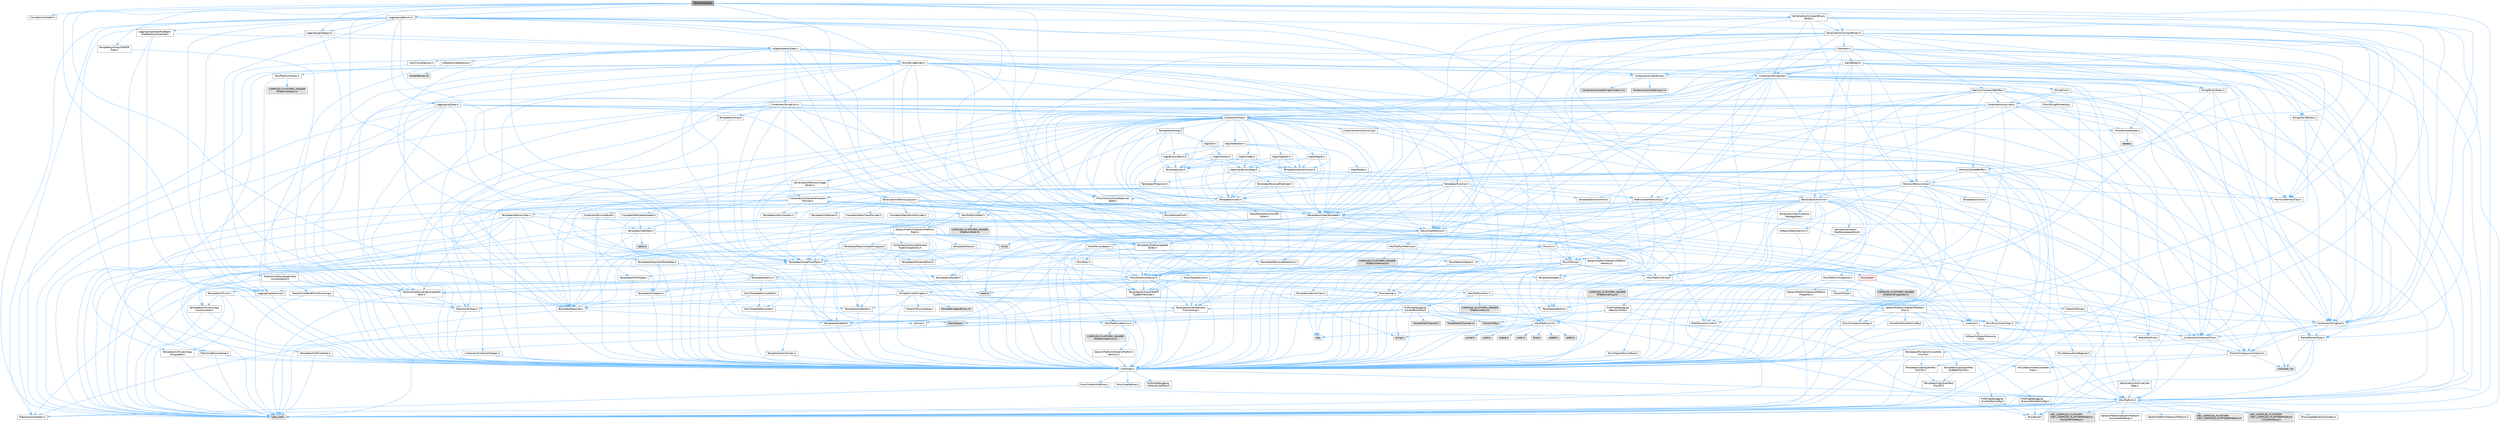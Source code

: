 digraph "StructuredLog.h"
{
 // INTERACTIVE_SVG=YES
 // LATEX_PDF_SIZE
  bgcolor="transparent";
  edge [fontname=Helvetica,fontsize=10,labelfontname=Helvetica,labelfontsize=10];
  node [fontname=Helvetica,fontsize=10,shape=box,height=0.2,width=0.4];
  Node1 [id="Node000001",label="StructuredLog.h",height=0.2,width=0.4,color="gray40", fillcolor="grey60", style="filled", fontcolor="black",tooltip=" "];
  Node1 -> Node2 [id="edge1_Node000001_Node000002",color="steelblue1",style="solid",tooltip=" "];
  Node2 [id="Node000002",label="Concepts/Insertable.h",height=0.2,width=0.4,color="grey40", fillcolor="white", style="filled",URL="$d8/d3b/Insertable_8h.html",tooltip=" "];
  Node1 -> Node3 [id="edge2_Node000001_Node000003",color="steelblue1",style="solid",tooltip=" "];
  Node3 [id="Node000003",label="Containers/StringFwd.h",height=0.2,width=0.4,color="grey40", fillcolor="white", style="filled",URL="$df/d37/StringFwd_8h.html",tooltip=" "];
  Node3 -> Node4 [id="edge3_Node000003_Node000004",color="steelblue1",style="solid",tooltip=" "];
  Node4 [id="Node000004",label="CoreTypes.h",height=0.2,width=0.4,color="grey40", fillcolor="white", style="filled",URL="$dc/dec/CoreTypes_8h.html",tooltip=" "];
  Node4 -> Node5 [id="edge4_Node000004_Node000005",color="steelblue1",style="solid",tooltip=" "];
  Node5 [id="Node000005",label="HAL/Platform.h",height=0.2,width=0.4,color="grey40", fillcolor="white", style="filled",URL="$d9/dd0/Platform_8h.html",tooltip=" "];
  Node5 -> Node6 [id="edge5_Node000005_Node000006",color="steelblue1",style="solid",tooltip=" "];
  Node6 [id="Node000006",label="Misc/Build.h",height=0.2,width=0.4,color="grey40", fillcolor="white", style="filled",URL="$d3/dbb/Build_8h.html",tooltip=" "];
  Node5 -> Node7 [id="edge6_Node000005_Node000007",color="steelblue1",style="solid",tooltip=" "];
  Node7 [id="Node000007",label="Misc/LargeWorldCoordinates.h",height=0.2,width=0.4,color="grey40", fillcolor="white", style="filled",URL="$d2/dcb/LargeWorldCoordinates_8h.html",tooltip=" "];
  Node5 -> Node8 [id="edge7_Node000005_Node000008",color="steelblue1",style="solid",tooltip=" "];
  Node8 [id="Node000008",label="type_traits",height=0.2,width=0.4,color="grey60", fillcolor="#E0E0E0", style="filled",tooltip=" "];
  Node5 -> Node9 [id="edge8_Node000005_Node000009",color="steelblue1",style="solid",tooltip=" "];
  Node9 [id="Node000009",label="PreprocessorHelpers.h",height=0.2,width=0.4,color="grey40", fillcolor="white", style="filled",URL="$db/ddb/PreprocessorHelpers_8h.html",tooltip=" "];
  Node5 -> Node10 [id="edge9_Node000005_Node000010",color="steelblue1",style="solid",tooltip=" "];
  Node10 [id="Node000010",label="UBT_COMPILED_PLATFORM\l/UBT_COMPILED_PLATFORMPlatform\lCompilerPreSetup.h",height=0.2,width=0.4,color="grey60", fillcolor="#E0E0E0", style="filled",tooltip=" "];
  Node5 -> Node11 [id="edge10_Node000005_Node000011",color="steelblue1",style="solid",tooltip=" "];
  Node11 [id="Node000011",label="GenericPlatform/GenericPlatform\lCompilerPreSetup.h",height=0.2,width=0.4,color="grey40", fillcolor="white", style="filled",URL="$d9/dc8/GenericPlatformCompilerPreSetup_8h.html",tooltip=" "];
  Node5 -> Node12 [id="edge11_Node000005_Node000012",color="steelblue1",style="solid",tooltip=" "];
  Node12 [id="Node000012",label="GenericPlatform/GenericPlatform.h",height=0.2,width=0.4,color="grey40", fillcolor="white", style="filled",URL="$d6/d84/GenericPlatform_8h.html",tooltip=" "];
  Node5 -> Node13 [id="edge12_Node000005_Node000013",color="steelblue1",style="solid",tooltip=" "];
  Node13 [id="Node000013",label="UBT_COMPILED_PLATFORM\l/UBT_COMPILED_PLATFORMPlatform.h",height=0.2,width=0.4,color="grey60", fillcolor="#E0E0E0", style="filled",tooltip=" "];
  Node5 -> Node14 [id="edge13_Node000005_Node000014",color="steelblue1",style="solid",tooltip=" "];
  Node14 [id="Node000014",label="UBT_COMPILED_PLATFORM\l/UBT_COMPILED_PLATFORMPlatform\lCompilerSetup.h",height=0.2,width=0.4,color="grey60", fillcolor="#E0E0E0", style="filled",tooltip=" "];
  Node4 -> Node15 [id="edge14_Node000004_Node000015",color="steelblue1",style="solid",tooltip=" "];
  Node15 [id="Node000015",label="ProfilingDebugging\l/UMemoryDefines.h",height=0.2,width=0.4,color="grey40", fillcolor="white", style="filled",URL="$d2/da2/UMemoryDefines_8h.html",tooltip=" "];
  Node4 -> Node16 [id="edge15_Node000004_Node000016",color="steelblue1",style="solid",tooltip=" "];
  Node16 [id="Node000016",label="Misc/CoreMiscDefines.h",height=0.2,width=0.4,color="grey40", fillcolor="white", style="filled",URL="$da/d38/CoreMiscDefines_8h.html",tooltip=" "];
  Node16 -> Node5 [id="edge16_Node000016_Node000005",color="steelblue1",style="solid",tooltip=" "];
  Node16 -> Node9 [id="edge17_Node000016_Node000009",color="steelblue1",style="solid",tooltip=" "];
  Node4 -> Node17 [id="edge18_Node000004_Node000017",color="steelblue1",style="solid",tooltip=" "];
  Node17 [id="Node000017",label="Misc/CoreDefines.h",height=0.2,width=0.4,color="grey40", fillcolor="white", style="filled",URL="$d3/dd2/CoreDefines_8h.html",tooltip=" "];
  Node3 -> Node18 [id="edge19_Node000003_Node000018",color="steelblue1",style="solid",tooltip=" "];
  Node18 [id="Node000018",label="Traits/ElementType.h",height=0.2,width=0.4,color="grey40", fillcolor="white", style="filled",URL="$d5/d4f/ElementType_8h.html",tooltip=" "];
  Node18 -> Node5 [id="edge20_Node000018_Node000005",color="steelblue1",style="solid",tooltip=" "];
  Node18 -> Node19 [id="edge21_Node000018_Node000019",color="steelblue1",style="solid",tooltip=" "];
  Node19 [id="Node000019",label="initializer_list",height=0.2,width=0.4,color="grey60", fillcolor="#E0E0E0", style="filled",tooltip=" "];
  Node18 -> Node8 [id="edge22_Node000018_Node000008",color="steelblue1",style="solid",tooltip=" "];
  Node3 -> Node20 [id="edge23_Node000003_Node000020",color="steelblue1",style="solid",tooltip=" "];
  Node20 [id="Node000020",label="Traits/IsContiguousContainer.h",height=0.2,width=0.4,color="grey40", fillcolor="white", style="filled",URL="$d5/d3c/IsContiguousContainer_8h.html",tooltip=" "];
  Node20 -> Node4 [id="edge24_Node000020_Node000004",color="steelblue1",style="solid",tooltip=" "];
  Node20 -> Node21 [id="edge25_Node000020_Node000021",color="steelblue1",style="solid",tooltip=" "];
  Node21 [id="Node000021",label="Misc/StaticAssertComplete\lType.h",height=0.2,width=0.4,color="grey40", fillcolor="white", style="filled",URL="$d5/d4e/StaticAssertCompleteType_8h.html",tooltip=" "];
  Node20 -> Node19 [id="edge26_Node000020_Node000019",color="steelblue1",style="solid",tooltip=" "];
  Node1 -> Node22 [id="edge27_Node000001_Node000022",color="steelblue1",style="solid",tooltip=" "];
  Node22 [id="Node000022",label="Logging/LogCategory.h",height=0.2,width=0.4,color="grey40", fillcolor="white", style="filled",URL="$d9/d36/LogCategory_8h.html",tooltip=" "];
  Node22 -> Node4 [id="edge28_Node000022_Node000004",color="steelblue1",style="solid",tooltip=" "];
  Node22 -> Node23 [id="edge29_Node000022_Node000023",color="steelblue1",style="solid",tooltip=" "];
  Node23 [id="Node000023",label="Logging/LogVerbosity.h",height=0.2,width=0.4,color="grey40", fillcolor="white", style="filled",URL="$d2/d8f/LogVerbosity_8h.html",tooltip=" "];
  Node23 -> Node4 [id="edge30_Node000023_Node000004",color="steelblue1",style="solid",tooltip=" "];
  Node22 -> Node24 [id="edge31_Node000022_Node000024",color="steelblue1",style="solid",tooltip=" "];
  Node24 [id="Node000024",label="UObject/NameTypes.h",height=0.2,width=0.4,color="grey40", fillcolor="white", style="filled",URL="$d6/d35/NameTypes_8h.html",tooltip=" "];
  Node24 -> Node4 [id="edge32_Node000024_Node000004",color="steelblue1",style="solid",tooltip=" "];
  Node24 -> Node25 [id="edge33_Node000024_Node000025",color="steelblue1",style="solid",tooltip=" "];
  Node25 [id="Node000025",label="Misc/AssertionMacros.h",height=0.2,width=0.4,color="grey40", fillcolor="white", style="filled",URL="$d0/dfa/AssertionMacros_8h.html",tooltip=" "];
  Node25 -> Node4 [id="edge34_Node000025_Node000004",color="steelblue1",style="solid",tooltip=" "];
  Node25 -> Node5 [id="edge35_Node000025_Node000005",color="steelblue1",style="solid",tooltip=" "];
  Node25 -> Node26 [id="edge36_Node000025_Node000026",color="steelblue1",style="solid",tooltip=" "];
  Node26 [id="Node000026",label="HAL/PlatformMisc.h",height=0.2,width=0.4,color="grey40", fillcolor="white", style="filled",URL="$d0/df5/PlatformMisc_8h.html",tooltip=" "];
  Node26 -> Node4 [id="edge37_Node000026_Node000004",color="steelblue1",style="solid",tooltip=" "];
  Node26 -> Node27 [id="edge38_Node000026_Node000027",color="steelblue1",style="solid",tooltip=" "];
  Node27 [id="Node000027",label="GenericPlatform/GenericPlatform\lMisc.h",height=0.2,width=0.4,color="grey40", fillcolor="white", style="filled",URL="$db/d9a/GenericPlatformMisc_8h.html",tooltip=" "];
  Node27 -> Node3 [id="edge39_Node000027_Node000003",color="steelblue1",style="solid",tooltip=" "];
  Node27 -> Node28 [id="edge40_Node000027_Node000028",color="steelblue1",style="solid",tooltip=" "];
  Node28 [id="Node000028",label="CoreFwd.h",height=0.2,width=0.4,color="grey40", fillcolor="white", style="filled",URL="$d1/d1e/CoreFwd_8h.html",tooltip=" "];
  Node28 -> Node4 [id="edge41_Node000028_Node000004",color="steelblue1",style="solid",tooltip=" "];
  Node28 -> Node29 [id="edge42_Node000028_Node000029",color="steelblue1",style="solid",tooltip=" "];
  Node29 [id="Node000029",label="Containers/ContainersFwd.h",height=0.2,width=0.4,color="grey40", fillcolor="white", style="filled",URL="$d4/d0a/ContainersFwd_8h.html",tooltip=" "];
  Node29 -> Node5 [id="edge43_Node000029_Node000005",color="steelblue1",style="solid",tooltip=" "];
  Node29 -> Node4 [id="edge44_Node000029_Node000004",color="steelblue1",style="solid",tooltip=" "];
  Node29 -> Node20 [id="edge45_Node000029_Node000020",color="steelblue1",style="solid",tooltip=" "];
  Node28 -> Node30 [id="edge46_Node000028_Node000030",color="steelblue1",style="solid",tooltip=" "];
  Node30 [id="Node000030",label="Math/MathFwd.h",height=0.2,width=0.4,color="grey40", fillcolor="white", style="filled",URL="$d2/d10/MathFwd_8h.html",tooltip=" "];
  Node30 -> Node5 [id="edge47_Node000030_Node000005",color="steelblue1",style="solid",tooltip=" "];
  Node28 -> Node31 [id="edge48_Node000028_Node000031",color="steelblue1",style="solid",tooltip=" "];
  Node31 [id="Node000031",label="UObject/UObjectHierarchy\lFwd.h",height=0.2,width=0.4,color="grey40", fillcolor="white", style="filled",URL="$d3/d13/UObjectHierarchyFwd_8h.html",tooltip=" "];
  Node27 -> Node4 [id="edge49_Node000027_Node000004",color="steelblue1",style="solid",tooltip=" "];
  Node27 -> Node32 [id="edge50_Node000027_Node000032",color="steelblue1",style="solid",tooltip=" "];
  Node32 [id="Node000032",label="FramePro/FrameProConfig.h",height=0.2,width=0.4,color="grey40", fillcolor="white", style="filled",URL="$d7/d90/FrameProConfig_8h.html",tooltip=" "];
  Node27 -> Node33 [id="edge51_Node000027_Node000033",color="steelblue1",style="solid",tooltip=" "];
  Node33 [id="Node000033",label="HAL/PlatformCrt.h",height=0.2,width=0.4,color="grey40", fillcolor="white", style="filled",URL="$d8/d75/PlatformCrt_8h.html",tooltip=" "];
  Node33 -> Node34 [id="edge52_Node000033_Node000034",color="steelblue1",style="solid",tooltip=" "];
  Node34 [id="Node000034",label="new",height=0.2,width=0.4,color="grey60", fillcolor="#E0E0E0", style="filled",tooltip=" "];
  Node33 -> Node35 [id="edge53_Node000033_Node000035",color="steelblue1",style="solid",tooltip=" "];
  Node35 [id="Node000035",label="wchar.h",height=0.2,width=0.4,color="grey60", fillcolor="#E0E0E0", style="filled",tooltip=" "];
  Node33 -> Node36 [id="edge54_Node000033_Node000036",color="steelblue1",style="solid",tooltip=" "];
  Node36 [id="Node000036",label="stddef.h",height=0.2,width=0.4,color="grey60", fillcolor="#E0E0E0", style="filled",tooltip=" "];
  Node33 -> Node37 [id="edge55_Node000033_Node000037",color="steelblue1",style="solid",tooltip=" "];
  Node37 [id="Node000037",label="stdlib.h",height=0.2,width=0.4,color="grey60", fillcolor="#E0E0E0", style="filled",tooltip=" "];
  Node33 -> Node38 [id="edge56_Node000033_Node000038",color="steelblue1",style="solid",tooltip=" "];
  Node38 [id="Node000038",label="stdio.h",height=0.2,width=0.4,color="grey60", fillcolor="#E0E0E0", style="filled",tooltip=" "];
  Node33 -> Node39 [id="edge57_Node000033_Node000039",color="steelblue1",style="solid",tooltip=" "];
  Node39 [id="Node000039",label="stdarg.h",height=0.2,width=0.4,color="grey60", fillcolor="#E0E0E0", style="filled",tooltip=" "];
  Node33 -> Node40 [id="edge58_Node000033_Node000040",color="steelblue1",style="solid",tooltip=" "];
  Node40 [id="Node000040",label="math.h",height=0.2,width=0.4,color="grey60", fillcolor="#E0E0E0", style="filled",tooltip=" "];
  Node33 -> Node41 [id="edge59_Node000033_Node000041",color="steelblue1",style="solid",tooltip=" "];
  Node41 [id="Node000041",label="float.h",height=0.2,width=0.4,color="grey60", fillcolor="#E0E0E0", style="filled",tooltip=" "];
  Node33 -> Node42 [id="edge60_Node000033_Node000042",color="steelblue1",style="solid",tooltip=" "];
  Node42 [id="Node000042",label="string.h",height=0.2,width=0.4,color="grey60", fillcolor="#E0E0E0", style="filled",tooltip=" "];
  Node27 -> Node43 [id="edge61_Node000027_Node000043",color="steelblue1",style="solid",tooltip=" "];
  Node43 [id="Node000043",label="Math/NumericLimits.h",height=0.2,width=0.4,color="grey40", fillcolor="white", style="filled",URL="$df/d1b/NumericLimits_8h.html",tooltip=" "];
  Node43 -> Node4 [id="edge62_Node000043_Node000004",color="steelblue1",style="solid",tooltip=" "];
  Node27 -> Node44 [id="edge63_Node000027_Node000044",color="steelblue1",style="solid",tooltip=" "];
  Node44 [id="Node000044",label="Misc/CompressionFlags.h",height=0.2,width=0.4,color="grey40", fillcolor="white", style="filled",URL="$d9/d76/CompressionFlags_8h.html",tooltip=" "];
  Node27 -> Node45 [id="edge64_Node000027_Node000045",color="steelblue1",style="solid",tooltip=" "];
  Node45 [id="Node000045",label="Misc/EnumClassFlags.h",height=0.2,width=0.4,color="grey40", fillcolor="white", style="filled",URL="$d8/de7/EnumClassFlags_8h.html",tooltip=" "];
  Node27 -> Node46 [id="edge65_Node000027_Node000046",color="steelblue1",style="solid",tooltip=" "];
  Node46 [id="Node000046",label="ProfilingDebugging\l/CsvProfilerConfig.h",height=0.2,width=0.4,color="grey40", fillcolor="white", style="filled",URL="$d3/d88/CsvProfilerConfig_8h.html",tooltip=" "];
  Node46 -> Node6 [id="edge66_Node000046_Node000006",color="steelblue1",style="solid",tooltip=" "];
  Node27 -> Node47 [id="edge67_Node000027_Node000047",color="steelblue1",style="solid",tooltip=" "];
  Node47 [id="Node000047",label="ProfilingDebugging\l/ExternalProfilerConfig.h",height=0.2,width=0.4,color="grey40", fillcolor="white", style="filled",URL="$d3/dbb/ExternalProfilerConfig_8h.html",tooltip=" "];
  Node47 -> Node6 [id="edge68_Node000047_Node000006",color="steelblue1",style="solid",tooltip=" "];
  Node26 -> Node48 [id="edge69_Node000026_Node000048",color="steelblue1",style="solid",tooltip=" "];
  Node48 [id="Node000048",label="COMPILED_PLATFORM_HEADER\l(PlatformMisc.h)",height=0.2,width=0.4,color="grey60", fillcolor="#E0E0E0", style="filled",tooltip=" "];
  Node26 -> Node49 [id="edge70_Node000026_Node000049",color="steelblue1",style="solid",tooltip=" "];
  Node49 [id="Node000049",label="ProfilingDebugging\l/CpuProfilerTrace.h",height=0.2,width=0.4,color="grey40", fillcolor="white", style="filled",URL="$da/dcb/CpuProfilerTrace_8h.html",tooltip=" "];
  Node49 -> Node4 [id="edge71_Node000049_Node000004",color="steelblue1",style="solid",tooltip=" "];
  Node49 -> Node29 [id="edge72_Node000049_Node000029",color="steelblue1",style="solid",tooltip=" "];
  Node49 -> Node50 [id="edge73_Node000049_Node000050",color="steelblue1",style="solid",tooltip=" "];
  Node50 [id="Node000050",label="HAL/PlatformAtomics.h",height=0.2,width=0.4,color="grey40", fillcolor="white", style="filled",URL="$d3/d36/PlatformAtomics_8h.html",tooltip=" "];
  Node50 -> Node4 [id="edge74_Node000050_Node000004",color="steelblue1",style="solid",tooltip=" "];
  Node50 -> Node51 [id="edge75_Node000050_Node000051",color="steelblue1",style="solid",tooltip=" "];
  Node51 [id="Node000051",label="GenericPlatform/GenericPlatform\lAtomics.h",height=0.2,width=0.4,color="grey40", fillcolor="white", style="filled",URL="$da/d72/GenericPlatformAtomics_8h.html",tooltip=" "];
  Node51 -> Node4 [id="edge76_Node000051_Node000004",color="steelblue1",style="solid",tooltip=" "];
  Node50 -> Node52 [id="edge77_Node000050_Node000052",color="steelblue1",style="solid",tooltip=" "];
  Node52 [id="Node000052",label="COMPILED_PLATFORM_HEADER\l(PlatformAtomics.h)",height=0.2,width=0.4,color="grey60", fillcolor="#E0E0E0", style="filled",tooltip=" "];
  Node49 -> Node9 [id="edge78_Node000049_Node000009",color="steelblue1",style="solid",tooltip=" "];
  Node49 -> Node6 [id="edge79_Node000049_Node000006",color="steelblue1",style="solid",tooltip=" "];
  Node49 -> Node53 [id="edge80_Node000049_Node000053",color="steelblue1",style="solid",tooltip=" "];
  Node53 [id="Node000053",label="Trace/Config.h",height=0.2,width=0.4,color="grey60", fillcolor="#E0E0E0", style="filled",tooltip=" "];
  Node49 -> Node54 [id="edge81_Node000049_Node000054",color="steelblue1",style="solid",tooltip=" "];
  Node54 [id="Node000054",label="Trace/Detail/Channel.h",height=0.2,width=0.4,color="grey60", fillcolor="#E0E0E0", style="filled",tooltip=" "];
  Node49 -> Node55 [id="edge82_Node000049_Node000055",color="steelblue1",style="solid",tooltip=" "];
  Node55 [id="Node000055",label="Trace/Detail/Channel.inl",height=0.2,width=0.4,color="grey60", fillcolor="#E0E0E0", style="filled",tooltip=" "];
  Node49 -> Node56 [id="edge83_Node000049_Node000056",color="steelblue1",style="solid",tooltip=" "];
  Node56 [id="Node000056",label="Trace/Trace.h",height=0.2,width=0.4,color="grey60", fillcolor="#E0E0E0", style="filled",tooltip=" "];
  Node25 -> Node9 [id="edge84_Node000025_Node000009",color="steelblue1",style="solid",tooltip=" "];
  Node25 -> Node57 [id="edge85_Node000025_Node000057",color="steelblue1",style="solid",tooltip=" "];
  Node57 [id="Node000057",label="Templates/EnableIf.h",height=0.2,width=0.4,color="grey40", fillcolor="white", style="filled",URL="$d7/d60/EnableIf_8h.html",tooltip=" "];
  Node57 -> Node4 [id="edge86_Node000057_Node000004",color="steelblue1",style="solid",tooltip=" "];
  Node25 -> Node58 [id="edge87_Node000025_Node000058",color="steelblue1",style="solid",tooltip=" "];
  Node58 [id="Node000058",label="Templates/IsArrayOrRefOf\lTypeByPredicate.h",height=0.2,width=0.4,color="grey40", fillcolor="white", style="filled",URL="$d6/da1/IsArrayOrRefOfTypeByPredicate_8h.html",tooltip=" "];
  Node58 -> Node4 [id="edge88_Node000058_Node000004",color="steelblue1",style="solid",tooltip=" "];
  Node25 -> Node59 [id="edge89_Node000025_Node000059",color="steelblue1",style="solid",tooltip=" "];
  Node59 [id="Node000059",label="Templates/IsValidVariadic\lFunctionArg.h",height=0.2,width=0.4,color="grey40", fillcolor="white", style="filled",URL="$d0/dc8/IsValidVariadicFunctionArg_8h.html",tooltip=" "];
  Node59 -> Node4 [id="edge90_Node000059_Node000004",color="steelblue1",style="solid",tooltip=" "];
  Node59 -> Node60 [id="edge91_Node000059_Node000060",color="steelblue1",style="solid",tooltip=" "];
  Node60 [id="Node000060",label="IsEnum.h",height=0.2,width=0.4,color="grey40", fillcolor="white", style="filled",URL="$d4/de5/IsEnum_8h.html",tooltip=" "];
  Node59 -> Node8 [id="edge92_Node000059_Node000008",color="steelblue1",style="solid",tooltip=" "];
  Node25 -> Node61 [id="edge93_Node000025_Node000061",color="steelblue1",style="solid",tooltip=" "];
  Node61 [id="Node000061",label="Traits/IsCharEncodingCompatible\lWith.h",height=0.2,width=0.4,color="grey40", fillcolor="white", style="filled",URL="$df/dd1/IsCharEncodingCompatibleWith_8h.html",tooltip=" "];
  Node61 -> Node8 [id="edge94_Node000061_Node000008",color="steelblue1",style="solid",tooltip=" "];
  Node61 -> Node62 [id="edge95_Node000061_Node000062",color="steelblue1",style="solid",tooltip=" "];
  Node62 [id="Node000062",label="Traits/IsCharType.h",height=0.2,width=0.4,color="grey40", fillcolor="white", style="filled",URL="$db/d51/IsCharType_8h.html",tooltip=" "];
  Node62 -> Node4 [id="edge96_Node000062_Node000004",color="steelblue1",style="solid",tooltip=" "];
  Node25 -> Node63 [id="edge97_Node000025_Node000063",color="steelblue1",style="solid",tooltip=" "];
  Node63 [id="Node000063",label="Misc/VarArgs.h",height=0.2,width=0.4,color="grey40", fillcolor="white", style="filled",URL="$d5/d6f/VarArgs_8h.html",tooltip=" "];
  Node63 -> Node4 [id="edge98_Node000063_Node000004",color="steelblue1",style="solid",tooltip=" "];
  Node25 -> Node64 [id="edge99_Node000025_Node000064",color="steelblue1",style="solid",tooltip=" "];
  Node64 [id="Node000064",label="String/FormatStringSan.h",height=0.2,width=0.4,color="grey40", fillcolor="white", style="filled",URL="$d3/d8b/FormatStringSan_8h.html",tooltip=" "];
  Node64 -> Node8 [id="edge100_Node000064_Node000008",color="steelblue1",style="solid",tooltip=" "];
  Node64 -> Node4 [id="edge101_Node000064_Node000004",color="steelblue1",style="solid",tooltip=" "];
  Node64 -> Node65 [id="edge102_Node000064_Node000065",color="steelblue1",style="solid",tooltip=" "];
  Node65 [id="Node000065",label="Templates/Requires.h",height=0.2,width=0.4,color="grey40", fillcolor="white", style="filled",URL="$dc/d96/Requires_8h.html",tooltip=" "];
  Node65 -> Node57 [id="edge103_Node000065_Node000057",color="steelblue1",style="solid",tooltip=" "];
  Node65 -> Node8 [id="edge104_Node000065_Node000008",color="steelblue1",style="solid",tooltip=" "];
  Node64 -> Node66 [id="edge105_Node000064_Node000066",color="steelblue1",style="solid",tooltip=" "];
  Node66 [id="Node000066",label="Templates/Identity.h",height=0.2,width=0.4,color="grey40", fillcolor="white", style="filled",URL="$d0/dd5/Identity_8h.html",tooltip=" "];
  Node64 -> Node59 [id="edge106_Node000064_Node000059",color="steelblue1",style="solid",tooltip=" "];
  Node64 -> Node62 [id="edge107_Node000064_Node000062",color="steelblue1",style="solid",tooltip=" "];
  Node64 -> Node67 [id="edge108_Node000064_Node000067",color="steelblue1",style="solid",tooltip=" "];
  Node67 [id="Node000067",label="Traits/IsTEnumAsByte.h",height=0.2,width=0.4,color="grey40", fillcolor="white", style="filled",URL="$d1/de6/IsTEnumAsByte_8h.html",tooltip=" "];
  Node64 -> Node68 [id="edge109_Node000064_Node000068",color="steelblue1",style="solid",tooltip=" "];
  Node68 [id="Node000068",label="Traits/IsTString.h",height=0.2,width=0.4,color="grey40", fillcolor="white", style="filled",URL="$d0/df8/IsTString_8h.html",tooltip=" "];
  Node68 -> Node29 [id="edge110_Node000068_Node000029",color="steelblue1",style="solid",tooltip=" "];
  Node64 -> Node29 [id="edge111_Node000064_Node000029",color="steelblue1",style="solid",tooltip=" "];
  Node64 -> Node69 [id="edge112_Node000064_Node000069",color="steelblue1",style="solid",tooltip=" "];
  Node69 [id="Node000069",label="FormatStringSanErrors.inl",height=0.2,width=0.4,color="grey60", fillcolor="#E0E0E0", style="filled",tooltip=" "];
  Node25 -> Node70 [id="edge113_Node000025_Node000070",color="steelblue1",style="solid",tooltip=" "];
  Node70 [id="Node000070",label="atomic",height=0.2,width=0.4,color="grey60", fillcolor="#E0E0E0", style="filled",tooltip=" "];
  Node24 -> Node71 [id="edge114_Node000024_Node000071",color="steelblue1",style="solid",tooltip=" "];
  Node71 [id="Node000071",label="HAL/UnrealMemory.h",height=0.2,width=0.4,color="grey40", fillcolor="white", style="filled",URL="$d9/d96/UnrealMemory_8h.html",tooltip=" "];
  Node71 -> Node4 [id="edge115_Node000071_Node000004",color="steelblue1",style="solid",tooltip=" "];
  Node71 -> Node72 [id="edge116_Node000071_Node000072",color="steelblue1",style="solid",tooltip=" "];
  Node72 [id="Node000072",label="GenericPlatform/GenericPlatform\lMemory.h",height=0.2,width=0.4,color="grey40", fillcolor="white", style="filled",URL="$dd/d22/GenericPlatformMemory_8h.html",tooltip=" "];
  Node72 -> Node28 [id="edge117_Node000072_Node000028",color="steelblue1",style="solid",tooltip=" "];
  Node72 -> Node4 [id="edge118_Node000072_Node000004",color="steelblue1",style="solid",tooltip=" "];
  Node72 -> Node73 [id="edge119_Node000072_Node000073",color="steelblue1",style="solid",tooltip=" "];
  Node73 [id="Node000073",label="HAL/PlatformString.h",height=0.2,width=0.4,color="grey40", fillcolor="white", style="filled",URL="$db/db5/PlatformString_8h.html",tooltip=" "];
  Node73 -> Node4 [id="edge120_Node000073_Node000004",color="steelblue1",style="solid",tooltip=" "];
  Node73 -> Node74 [id="edge121_Node000073_Node000074",color="steelblue1",style="solid",tooltip=" "];
  Node74 [id="Node000074",label="COMPILED_PLATFORM_HEADER\l(PlatformString.h)",height=0.2,width=0.4,color="grey60", fillcolor="#E0E0E0", style="filled",tooltip=" "];
  Node72 -> Node42 [id="edge122_Node000072_Node000042",color="steelblue1",style="solid",tooltip=" "];
  Node72 -> Node35 [id="edge123_Node000072_Node000035",color="steelblue1",style="solid",tooltip=" "];
  Node71 -> Node75 [id="edge124_Node000071_Node000075",color="steelblue1",style="solid",tooltip=" "];
  Node75 [id="Node000075",label="HAL/MemoryBase.h",height=0.2,width=0.4,color="grey40", fillcolor="white", style="filled",URL="$d6/d9f/MemoryBase_8h.html",tooltip=" "];
  Node75 -> Node4 [id="edge125_Node000075_Node000004",color="steelblue1",style="solid",tooltip=" "];
  Node75 -> Node50 [id="edge126_Node000075_Node000050",color="steelblue1",style="solid",tooltip=" "];
  Node75 -> Node33 [id="edge127_Node000075_Node000033",color="steelblue1",style="solid",tooltip=" "];
  Node75 -> Node76 [id="edge128_Node000075_Node000076",color="steelblue1",style="solid",tooltip=" "];
  Node76 [id="Node000076",label="Misc/Exec.h",height=0.2,width=0.4,color="grey40", fillcolor="white", style="filled",URL="$de/ddb/Exec_8h.html",tooltip=" "];
  Node76 -> Node4 [id="edge129_Node000076_Node000004",color="steelblue1",style="solid",tooltip=" "];
  Node76 -> Node25 [id="edge130_Node000076_Node000025",color="steelblue1",style="solid",tooltip=" "];
  Node75 -> Node77 [id="edge131_Node000075_Node000077",color="steelblue1",style="solid",tooltip=" "];
  Node77 [id="Node000077",label="Misc/OutputDevice.h",height=0.2,width=0.4,color="grey40", fillcolor="white", style="filled",URL="$d7/d32/OutputDevice_8h.html",tooltip=" "];
  Node77 -> Node28 [id="edge132_Node000077_Node000028",color="steelblue1",style="solid",tooltip=" "];
  Node77 -> Node4 [id="edge133_Node000077_Node000004",color="steelblue1",style="solid",tooltip=" "];
  Node77 -> Node23 [id="edge134_Node000077_Node000023",color="steelblue1",style="solid",tooltip=" "];
  Node77 -> Node63 [id="edge135_Node000077_Node000063",color="steelblue1",style="solid",tooltip=" "];
  Node77 -> Node58 [id="edge136_Node000077_Node000058",color="steelblue1",style="solid",tooltip=" "];
  Node77 -> Node59 [id="edge137_Node000077_Node000059",color="steelblue1",style="solid",tooltip=" "];
  Node77 -> Node61 [id="edge138_Node000077_Node000061",color="steelblue1",style="solid",tooltip=" "];
  Node75 -> Node78 [id="edge139_Node000075_Node000078",color="steelblue1",style="solid",tooltip=" "];
  Node78 [id="Node000078",label="Templates/Atomic.h",height=0.2,width=0.4,color="grey40", fillcolor="white", style="filled",URL="$d3/d91/Atomic_8h.html",tooltip=" "];
  Node78 -> Node79 [id="edge140_Node000078_Node000079",color="steelblue1",style="solid",tooltip=" "];
  Node79 [id="Node000079",label="HAL/ThreadSafeCounter.h",height=0.2,width=0.4,color="grey40", fillcolor="white", style="filled",URL="$dc/dc9/ThreadSafeCounter_8h.html",tooltip=" "];
  Node79 -> Node4 [id="edge141_Node000079_Node000004",color="steelblue1",style="solid",tooltip=" "];
  Node79 -> Node50 [id="edge142_Node000079_Node000050",color="steelblue1",style="solid",tooltip=" "];
  Node78 -> Node80 [id="edge143_Node000078_Node000080",color="steelblue1",style="solid",tooltip=" "];
  Node80 [id="Node000080",label="HAL/ThreadSafeCounter64.h",height=0.2,width=0.4,color="grey40", fillcolor="white", style="filled",URL="$d0/d12/ThreadSafeCounter64_8h.html",tooltip=" "];
  Node80 -> Node4 [id="edge144_Node000080_Node000004",color="steelblue1",style="solid",tooltip=" "];
  Node80 -> Node79 [id="edge145_Node000080_Node000079",color="steelblue1",style="solid",tooltip=" "];
  Node78 -> Node81 [id="edge146_Node000078_Node000081",color="steelblue1",style="solid",tooltip=" "];
  Node81 [id="Node000081",label="Templates/IsIntegral.h",height=0.2,width=0.4,color="grey40", fillcolor="white", style="filled",URL="$da/d64/IsIntegral_8h.html",tooltip=" "];
  Node81 -> Node4 [id="edge147_Node000081_Node000004",color="steelblue1",style="solid",tooltip=" "];
  Node78 -> Node82 [id="edge148_Node000078_Node000082",color="steelblue1",style="solid",tooltip=" "];
  Node82 [id="Node000082",label="Templates/IsTrivial.h",height=0.2,width=0.4,color="grey40", fillcolor="white", style="filled",URL="$da/d4c/IsTrivial_8h.html",tooltip=" "];
  Node82 -> Node83 [id="edge149_Node000082_Node000083",color="steelblue1",style="solid",tooltip=" "];
  Node83 [id="Node000083",label="Templates/AndOrNot.h",height=0.2,width=0.4,color="grey40", fillcolor="white", style="filled",URL="$db/d0a/AndOrNot_8h.html",tooltip=" "];
  Node83 -> Node4 [id="edge150_Node000083_Node000004",color="steelblue1",style="solid",tooltip=" "];
  Node82 -> Node84 [id="edge151_Node000082_Node000084",color="steelblue1",style="solid",tooltip=" "];
  Node84 [id="Node000084",label="Templates/IsTriviallyCopy\lConstructible.h",height=0.2,width=0.4,color="grey40", fillcolor="white", style="filled",URL="$d3/d78/IsTriviallyCopyConstructible_8h.html",tooltip=" "];
  Node84 -> Node4 [id="edge152_Node000084_Node000004",color="steelblue1",style="solid",tooltip=" "];
  Node84 -> Node8 [id="edge153_Node000084_Node000008",color="steelblue1",style="solid",tooltip=" "];
  Node82 -> Node85 [id="edge154_Node000082_Node000085",color="steelblue1",style="solid",tooltip=" "];
  Node85 [id="Node000085",label="Templates/IsTriviallyCopy\lAssignable.h",height=0.2,width=0.4,color="grey40", fillcolor="white", style="filled",URL="$d2/df2/IsTriviallyCopyAssignable_8h.html",tooltip=" "];
  Node85 -> Node4 [id="edge155_Node000085_Node000004",color="steelblue1",style="solid",tooltip=" "];
  Node85 -> Node8 [id="edge156_Node000085_Node000008",color="steelblue1",style="solid",tooltip=" "];
  Node82 -> Node8 [id="edge157_Node000082_Node000008",color="steelblue1",style="solid",tooltip=" "];
  Node78 -> Node86 [id="edge158_Node000078_Node000086",color="steelblue1",style="solid",tooltip=" "];
  Node86 [id="Node000086",label="Traits/IntType.h",height=0.2,width=0.4,color="grey40", fillcolor="white", style="filled",URL="$d7/deb/IntType_8h.html",tooltip=" "];
  Node86 -> Node5 [id="edge159_Node000086_Node000005",color="steelblue1",style="solid",tooltip=" "];
  Node78 -> Node70 [id="edge160_Node000078_Node000070",color="steelblue1",style="solid",tooltip=" "];
  Node71 -> Node87 [id="edge161_Node000071_Node000087",color="steelblue1",style="solid",tooltip=" "];
  Node87 [id="Node000087",label="HAL/PlatformMemory.h",height=0.2,width=0.4,color="grey40", fillcolor="white", style="filled",URL="$de/d68/PlatformMemory_8h.html",tooltip=" "];
  Node87 -> Node4 [id="edge162_Node000087_Node000004",color="steelblue1",style="solid",tooltip=" "];
  Node87 -> Node72 [id="edge163_Node000087_Node000072",color="steelblue1",style="solid",tooltip=" "];
  Node87 -> Node88 [id="edge164_Node000087_Node000088",color="steelblue1",style="solid",tooltip=" "];
  Node88 [id="Node000088",label="COMPILED_PLATFORM_HEADER\l(PlatformMemory.h)",height=0.2,width=0.4,color="grey60", fillcolor="#E0E0E0", style="filled",tooltip=" "];
  Node71 -> Node89 [id="edge165_Node000071_Node000089",color="steelblue1",style="solid",tooltip=" "];
  Node89 [id="Node000089",label="ProfilingDebugging\l/MemoryTrace.h",height=0.2,width=0.4,color="grey40", fillcolor="white", style="filled",URL="$da/dd7/MemoryTrace_8h.html",tooltip=" "];
  Node89 -> Node5 [id="edge166_Node000089_Node000005",color="steelblue1",style="solid",tooltip=" "];
  Node89 -> Node45 [id="edge167_Node000089_Node000045",color="steelblue1",style="solid",tooltip=" "];
  Node89 -> Node53 [id="edge168_Node000089_Node000053",color="steelblue1",style="solid",tooltip=" "];
  Node89 -> Node56 [id="edge169_Node000089_Node000056",color="steelblue1",style="solid",tooltip=" "];
  Node71 -> Node90 [id="edge170_Node000071_Node000090",color="steelblue1",style="solid",tooltip=" "];
  Node90 [id="Node000090",label="Templates/IsPointer.h",height=0.2,width=0.4,color="grey40", fillcolor="white", style="filled",URL="$d7/d05/IsPointer_8h.html",tooltip=" "];
  Node90 -> Node4 [id="edge171_Node000090_Node000004",color="steelblue1",style="solid",tooltip=" "];
  Node24 -> Node91 [id="edge172_Node000024_Node000091",color="steelblue1",style="solid",tooltip=" "];
  Node91 [id="Node000091",label="Templates/UnrealTypeTraits.h",height=0.2,width=0.4,color="grey40", fillcolor="white", style="filled",URL="$d2/d2d/UnrealTypeTraits_8h.html",tooltip=" "];
  Node91 -> Node4 [id="edge173_Node000091_Node000004",color="steelblue1",style="solid",tooltip=" "];
  Node91 -> Node90 [id="edge174_Node000091_Node000090",color="steelblue1",style="solid",tooltip=" "];
  Node91 -> Node25 [id="edge175_Node000091_Node000025",color="steelblue1",style="solid",tooltip=" "];
  Node91 -> Node83 [id="edge176_Node000091_Node000083",color="steelblue1",style="solid",tooltip=" "];
  Node91 -> Node57 [id="edge177_Node000091_Node000057",color="steelblue1",style="solid",tooltip=" "];
  Node91 -> Node92 [id="edge178_Node000091_Node000092",color="steelblue1",style="solid",tooltip=" "];
  Node92 [id="Node000092",label="Templates/IsArithmetic.h",height=0.2,width=0.4,color="grey40", fillcolor="white", style="filled",URL="$d2/d5d/IsArithmetic_8h.html",tooltip=" "];
  Node92 -> Node4 [id="edge179_Node000092_Node000004",color="steelblue1",style="solid",tooltip=" "];
  Node91 -> Node60 [id="edge180_Node000091_Node000060",color="steelblue1",style="solid",tooltip=" "];
  Node91 -> Node93 [id="edge181_Node000091_Node000093",color="steelblue1",style="solid",tooltip=" "];
  Node93 [id="Node000093",label="Templates/Models.h",height=0.2,width=0.4,color="grey40", fillcolor="white", style="filled",URL="$d3/d0c/Models_8h.html",tooltip=" "];
  Node93 -> Node66 [id="edge182_Node000093_Node000066",color="steelblue1",style="solid",tooltip=" "];
  Node91 -> Node94 [id="edge183_Node000091_Node000094",color="steelblue1",style="solid",tooltip=" "];
  Node94 [id="Node000094",label="Templates/IsPODType.h",height=0.2,width=0.4,color="grey40", fillcolor="white", style="filled",URL="$d7/db1/IsPODType_8h.html",tooltip=" "];
  Node94 -> Node4 [id="edge184_Node000094_Node000004",color="steelblue1",style="solid",tooltip=" "];
  Node91 -> Node95 [id="edge185_Node000091_Node000095",color="steelblue1",style="solid",tooltip=" "];
  Node95 [id="Node000095",label="Templates/IsUECoreType.h",height=0.2,width=0.4,color="grey40", fillcolor="white", style="filled",URL="$d1/db8/IsUECoreType_8h.html",tooltip=" "];
  Node95 -> Node4 [id="edge186_Node000095_Node000004",color="steelblue1",style="solid",tooltip=" "];
  Node95 -> Node8 [id="edge187_Node000095_Node000008",color="steelblue1",style="solid",tooltip=" "];
  Node91 -> Node84 [id="edge188_Node000091_Node000084",color="steelblue1",style="solid",tooltip=" "];
  Node24 -> Node96 [id="edge189_Node000024_Node000096",color="steelblue1",style="solid",tooltip=" "];
  Node96 [id="Node000096",label="Templates/UnrealTemplate.h",height=0.2,width=0.4,color="grey40", fillcolor="white", style="filled",URL="$d4/d24/UnrealTemplate_8h.html",tooltip=" "];
  Node96 -> Node4 [id="edge190_Node000096_Node000004",color="steelblue1",style="solid",tooltip=" "];
  Node96 -> Node90 [id="edge191_Node000096_Node000090",color="steelblue1",style="solid",tooltip=" "];
  Node96 -> Node71 [id="edge192_Node000096_Node000071",color="steelblue1",style="solid",tooltip=" "];
  Node96 -> Node97 [id="edge193_Node000096_Node000097",color="steelblue1",style="solid",tooltip=" "];
  Node97 [id="Node000097",label="Templates/CopyQualifiers\lAndRefsFromTo.h",height=0.2,width=0.4,color="grey40", fillcolor="white", style="filled",URL="$d3/db3/CopyQualifiersAndRefsFromTo_8h.html",tooltip=" "];
  Node97 -> Node98 [id="edge194_Node000097_Node000098",color="steelblue1",style="solid",tooltip=" "];
  Node98 [id="Node000098",label="Templates/CopyQualifiers\lFromTo.h",height=0.2,width=0.4,color="grey40", fillcolor="white", style="filled",URL="$d5/db4/CopyQualifiersFromTo_8h.html",tooltip=" "];
  Node96 -> Node91 [id="edge195_Node000096_Node000091",color="steelblue1",style="solid",tooltip=" "];
  Node96 -> Node99 [id="edge196_Node000096_Node000099",color="steelblue1",style="solid",tooltip=" "];
  Node99 [id="Node000099",label="Templates/RemoveReference.h",height=0.2,width=0.4,color="grey40", fillcolor="white", style="filled",URL="$da/dbe/RemoveReference_8h.html",tooltip=" "];
  Node99 -> Node4 [id="edge197_Node000099_Node000004",color="steelblue1",style="solid",tooltip=" "];
  Node96 -> Node65 [id="edge198_Node000096_Node000065",color="steelblue1",style="solid",tooltip=" "];
  Node96 -> Node100 [id="edge199_Node000096_Node000100",color="steelblue1",style="solid",tooltip=" "];
  Node100 [id="Node000100",label="Templates/TypeCompatible\lBytes.h",height=0.2,width=0.4,color="grey40", fillcolor="white", style="filled",URL="$df/d0a/TypeCompatibleBytes_8h.html",tooltip=" "];
  Node100 -> Node4 [id="edge200_Node000100_Node000004",color="steelblue1",style="solid",tooltip=" "];
  Node100 -> Node42 [id="edge201_Node000100_Node000042",color="steelblue1",style="solid",tooltip=" "];
  Node100 -> Node34 [id="edge202_Node000100_Node000034",color="steelblue1",style="solid",tooltip=" "];
  Node100 -> Node8 [id="edge203_Node000100_Node000008",color="steelblue1",style="solid",tooltip=" "];
  Node96 -> Node66 [id="edge204_Node000096_Node000066",color="steelblue1",style="solid",tooltip=" "];
  Node96 -> Node20 [id="edge205_Node000096_Node000020",color="steelblue1",style="solid",tooltip=" "];
  Node96 -> Node101 [id="edge206_Node000096_Node000101",color="steelblue1",style="solid",tooltip=" "];
  Node101 [id="Node000101",label="Traits/UseBitwiseSwap.h",height=0.2,width=0.4,color="grey40", fillcolor="white", style="filled",URL="$db/df3/UseBitwiseSwap_8h.html",tooltip=" "];
  Node101 -> Node4 [id="edge207_Node000101_Node000004",color="steelblue1",style="solid",tooltip=" "];
  Node101 -> Node8 [id="edge208_Node000101_Node000008",color="steelblue1",style="solid",tooltip=" "];
  Node96 -> Node8 [id="edge209_Node000096_Node000008",color="steelblue1",style="solid",tooltip=" "];
  Node24 -> Node102 [id="edge210_Node000024_Node000102",color="steelblue1",style="solid",tooltip=" "];
  Node102 [id="Node000102",label="Containers/UnrealString.h",height=0.2,width=0.4,color="grey40", fillcolor="white", style="filled",URL="$d5/dba/UnrealString_8h.html",tooltip=" "];
  Node102 -> Node103 [id="edge211_Node000102_Node000103",color="steelblue1",style="solid",tooltip=" "];
  Node103 [id="Node000103",label="Containers/UnrealStringIncludes.h.inl",height=0.2,width=0.4,color="grey60", fillcolor="#E0E0E0", style="filled",tooltip=" "];
  Node102 -> Node104 [id="edge212_Node000102_Node000104",color="steelblue1",style="solid",tooltip=" "];
  Node104 [id="Node000104",label="Containers/UnrealString.h.inl",height=0.2,width=0.4,color="grey60", fillcolor="#E0E0E0", style="filled",tooltip=" "];
  Node102 -> Node105 [id="edge213_Node000102_Node000105",color="steelblue1",style="solid",tooltip=" "];
  Node105 [id="Node000105",label="Misc/StringFormatArg.h",height=0.2,width=0.4,color="grey40", fillcolor="white", style="filled",URL="$d2/d16/StringFormatArg_8h.html",tooltip=" "];
  Node105 -> Node29 [id="edge214_Node000105_Node000029",color="steelblue1",style="solid",tooltip=" "];
  Node24 -> Node106 [id="edge215_Node000024_Node000106",color="steelblue1",style="solid",tooltip=" "];
  Node106 [id="Node000106",label="HAL/CriticalSection.h",height=0.2,width=0.4,color="grey40", fillcolor="white", style="filled",URL="$d6/d90/CriticalSection_8h.html",tooltip=" "];
  Node106 -> Node107 [id="edge216_Node000106_Node000107",color="steelblue1",style="solid",tooltip=" "];
  Node107 [id="Node000107",label="HAL/PlatformMutex.h",height=0.2,width=0.4,color="grey40", fillcolor="white", style="filled",URL="$d9/d0b/PlatformMutex_8h.html",tooltip=" "];
  Node107 -> Node4 [id="edge217_Node000107_Node000004",color="steelblue1",style="solid",tooltip=" "];
  Node107 -> Node108 [id="edge218_Node000107_Node000108",color="steelblue1",style="solid",tooltip=" "];
  Node108 [id="Node000108",label="COMPILED_PLATFORM_HEADER\l(PlatformMutex.h)",height=0.2,width=0.4,color="grey60", fillcolor="#E0E0E0", style="filled",tooltip=" "];
  Node24 -> Node109 [id="edge219_Node000024_Node000109",color="steelblue1",style="solid",tooltip=" "];
  Node109 [id="Node000109",label="Containers/StringConv.h",height=0.2,width=0.4,color="grey40", fillcolor="white", style="filled",URL="$d3/ddf/StringConv_8h.html",tooltip=" "];
  Node109 -> Node4 [id="edge220_Node000109_Node000004",color="steelblue1",style="solid",tooltip=" "];
  Node109 -> Node25 [id="edge221_Node000109_Node000025",color="steelblue1",style="solid",tooltip=" "];
  Node109 -> Node110 [id="edge222_Node000109_Node000110",color="steelblue1",style="solid",tooltip=" "];
  Node110 [id="Node000110",label="Containers/ContainerAllocation\lPolicies.h",height=0.2,width=0.4,color="grey40", fillcolor="white", style="filled",URL="$d7/dff/ContainerAllocationPolicies_8h.html",tooltip=" "];
  Node110 -> Node4 [id="edge223_Node000110_Node000004",color="steelblue1",style="solid",tooltip=" "];
  Node110 -> Node111 [id="edge224_Node000110_Node000111",color="steelblue1",style="solid",tooltip=" "];
  Node111 [id="Node000111",label="Containers/ContainerHelpers.h",height=0.2,width=0.4,color="grey40", fillcolor="white", style="filled",URL="$d7/d33/ContainerHelpers_8h.html",tooltip=" "];
  Node111 -> Node4 [id="edge225_Node000111_Node000004",color="steelblue1",style="solid",tooltip=" "];
  Node110 -> Node110 [id="edge226_Node000110_Node000110",color="steelblue1",style="solid",tooltip=" "];
  Node110 -> Node112 [id="edge227_Node000110_Node000112",color="steelblue1",style="solid",tooltip=" "];
  Node112 [id="Node000112",label="HAL/PlatformMath.h",height=0.2,width=0.4,color="grey40", fillcolor="white", style="filled",URL="$dc/d53/PlatformMath_8h.html",tooltip=" "];
  Node112 -> Node4 [id="edge228_Node000112_Node000004",color="steelblue1",style="solid",tooltip=" "];
  Node112 -> Node113 [id="edge229_Node000112_Node000113",color="steelblue1",style="solid",tooltip=" "];
  Node113 [id="Node000113",label="GenericPlatform/GenericPlatform\lMath.h",height=0.2,width=0.4,color="grey40", fillcolor="white", style="filled",URL="$d5/d79/GenericPlatformMath_8h.html",tooltip=" "];
  Node113 -> Node4 [id="edge230_Node000113_Node000004",color="steelblue1",style="solid",tooltip=" "];
  Node113 -> Node29 [id="edge231_Node000113_Node000029",color="steelblue1",style="solid",tooltip=" "];
  Node113 -> Node33 [id="edge232_Node000113_Node000033",color="steelblue1",style="solid",tooltip=" "];
  Node113 -> Node83 [id="edge233_Node000113_Node000083",color="steelblue1",style="solid",tooltip=" "];
  Node113 -> Node114 [id="edge234_Node000113_Node000114",color="steelblue1",style="solid",tooltip=" "];
  Node114 [id="Node000114",label="Templates/Decay.h",height=0.2,width=0.4,color="grey40", fillcolor="white", style="filled",URL="$dd/d0f/Decay_8h.html",tooltip=" "];
  Node114 -> Node4 [id="edge235_Node000114_Node000004",color="steelblue1",style="solid",tooltip=" "];
  Node114 -> Node99 [id="edge236_Node000114_Node000099",color="steelblue1",style="solid",tooltip=" "];
  Node114 -> Node8 [id="edge237_Node000114_Node000008",color="steelblue1",style="solid",tooltip=" "];
  Node113 -> Node115 [id="edge238_Node000113_Node000115",color="steelblue1",style="solid",tooltip=" "];
  Node115 [id="Node000115",label="Templates/IsFloatingPoint.h",height=0.2,width=0.4,color="grey40", fillcolor="white", style="filled",URL="$d3/d11/IsFloatingPoint_8h.html",tooltip=" "];
  Node115 -> Node4 [id="edge239_Node000115_Node000004",color="steelblue1",style="solid",tooltip=" "];
  Node113 -> Node91 [id="edge240_Node000113_Node000091",color="steelblue1",style="solid",tooltip=" "];
  Node113 -> Node65 [id="edge241_Node000113_Node000065",color="steelblue1",style="solid",tooltip=" "];
  Node113 -> Node116 [id="edge242_Node000113_Node000116",color="steelblue1",style="solid",tooltip=" "];
  Node116 [id="Node000116",label="Templates/ResolveTypeAmbiguity.h",height=0.2,width=0.4,color="grey40", fillcolor="white", style="filled",URL="$df/d1f/ResolveTypeAmbiguity_8h.html",tooltip=" "];
  Node116 -> Node4 [id="edge243_Node000116_Node000004",color="steelblue1",style="solid",tooltip=" "];
  Node116 -> Node115 [id="edge244_Node000116_Node000115",color="steelblue1",style="solid",tooltip=" "];
  Node116 -> Node91 [id="edge245_Node000116_Node000091",color="steelblue1",style="solid",tooltip=" "];
  Node116 -> Node117 [id="edge246_Node000116_Node000117",color="steelblue1",style="solid",tooltip=" "];
  Node117 [id="Node000117",label="Templates/IsSigned.h",height=0.2,width=0.4,color="grey40", fillcolor="white", style="filled",URL="$d8/dd8/IsSigned_8h.html",tooltip=" "];
  Node117 -> Node4 [id="edge247_Node000117_Node000004",color="steelblue1",style="solid",tooltip=" "];
  Node116 -> Node81 [id="edge248_Node000116_Node000081",color="steelblue1",style="solid",tooltip=" "];
  Node116 -> Node65 [id="edge249_Node000116_Node000065",color="steelblue1",style="solid",tooltip=" "];
  Node113 -> Node100 [id="edge250_Node000113_Node000100",color="steelblue1",style="solid",tooltip=" "];
  Node113 -> Node118 [id="edge251_Node000113_Node000118",color="steelblue1",style="solid",tooltip=" "];
  Node118 [id="Node000118",label="limits",height=0.2,width=0.4,color="grey60", fillcolor="#E0E0E0", style="filled",tooltip=" "];
  Node113 -> Node8 [id="edge252_Node000113_Node000008",color="steelblue1",style="solid",tooltip=" "];
  Node112 -> Node119 [id="edge253_Node000112_Node000119",color="steelblue1",style="solid",tooltip=" "];
  Node119 [id="Node000119",label="COMPILED_PLATFORM_HEADER\l(PlatformMath.h)",height=0.2,width=0.4,color="grey60", fillcolor="#E0E0E0", style="filled",tooltip=" "];
  Node110 -> Node71 [id="edge254_Node000110_Node000071",color="steelblue1",style="solid",tooltip=" "];
  Node110 -> Node43 [id="edge255_Node000110_Node000043",color="steelblue1",style="solid",tooltip=" "];
  Node110 -> Node25 [id="edge256_Node000110_Node000025",color="steelblue1",style="solid",tooltip=" "];
  Node110 -> Node120 [id="edge257_Node000110_Node000120",color="steelblue1",style="solid",tooltip=" "];
  Node120 [id="Node000120",label="Templates/IsPolymorphic.h",height=0.2,width=0.4,color="grey40", fillcolor="white", style="filled",URL="$dc/d20/IsPolymorphic_8h.html",tooltip=" "];
  Node110 -> Node121 [id="edge258_Node000110_Node000121",color="steelblue1",style="solid",tooltip=" "];
  Node121 [id="Node000121",label="Templates/MemoryOps.h",height=0.2,width=0.4,color="grey40", fillcolor="white", style="filled",URL="$db/dea/MemoryOps_8h.html",tooltip=" "];
  Node121 -> Node4 [id="edge259_Node000121_Node000004",color="steelblue1",style="solid",tooltip=" "];
  Node121 -> Node71 [id="edge260_Node000121_Node000071",color="steelblue1",style="solid",tooltip=" "];
  Node121 -> Node85 [id="edge261_Node000121_Node000085",color="steelblue1",style="solid",tooltip=" "];
  Node121 -> Node84 [id="edge262_Node000121_Node000084",color="steelblue1",style="solid",tooltip=" "];
  Node121 -> Node65 [id="edge263_Node000121_Node000065",color="steelblue1",style="solid",tooltip=" "];
  Node121 -> Node91 [id="edge264_Node000121_Node000091",color="steelblue1",style="solid",tooltip=" "];
  Node121 -> Node101 [id="edge265_Node000121_Node000101",color="steelblue1",style="solid",tooltip=" "];
  Node121 -> Node34 [id="edge266_Node000121_Node000034",color="steelblue1",style="solid",tooltip=" "];
  Node121 -> Node8 [id="edge267_Node000121_Node000008",color="steelblue1",style="solid",tooltip=" "];
  Node110 -> Node100 [id="edge268_Node000110_Node000100",color="steelblue1",style="solid",tooltip=" "];
  Node110 -> Node8 [id="edge269_Node000110_Node000008",color="steelblue1",style="solid",tooltip=" "];
  Node109 -> Node122 [id="edge270_Node000109_Node000122",color="steelblue1",style="solid",tooltip=" "];
  Node122 [id="Node000122",label="Containers/Array.h",height=0.2,width=0.4,color="grey40", fillcolor="white", style="filled",URL="$df/dd0/Array_8h.html",tooltip=" "];
  Node122 -> Node4 [id="edge271_Node000122_Node000004",color="steelblue1",style="solid",tooltip=" "];
  Node122 -> Node25 [id="edge272_Node000122_Node000025",color="steelblue1",style="solid",tooltip=" "];
  Node122 -> Node123 [id="edge273_Node000122_Node000123",color="steelblue1",style="solid",tooltip=" "];
  Node123 [id="Node000123",label="Misc/IntrusiveUnsetOptional\lState.h",height=0.2,width=0.4,color="grey40", fillcolor="white", style="filled",URL="$d2/d0a/IntrusiveUnsetOptionalState_8h.html",tooltip=" "];
  Node123 -> Node124 [id="edge274_Node000123_Node000124",color="steelblue1",style="solid",tooltip=" "];
  Node124 [id="Node000124",label="Misc/OptionalFwd.h",height=0.2,width=0.4,color="grey40", fillcolor="white", style="filled",URL="$dc/d50/OptionalFwd_8h.html",tooltip=" "];
  Node122 -> Node125 [id="edge275_Node000122_Node000125",color="steelblue1",style="solid",tooltip=" "];
  Node125 [id="Node000125",label="Misc/ReverseIterate.h",height=0.2,width=0.4,color="grey40", fillcolor="white", style="filled",URL="$db/de3/ReverseIterate_8h.html",tooltip=" "];
  Node125 -> Node5 [id="edge276_Node000125_Node000005",color="steelblue1",style="solid",tooltip=" "];
  Node125 -> Node126 [id="edge277_Node000125_Node000126",color="steelblue1",style="solid",tooltip=" "];
  Node126 [id="Node000126",label="iterator",height=0.2,width=0.4,color="grey60", fillcolor="#E0E0E0", style="filled",tooltip=" "];
  Node122 -> Node71 [id="edge278_Node000122_Node000071",color="steelblue1",style="solid",tooltip=" "];
  Node122 -> Node91 [id="edge279_Node000122_Node000091",color="steelblue1",style="solid",tooltip=" "];
  Node122 -> Node96 [id="edge280_Node000122_Node000096",color="steelblue1",style="solid",tooltip=" "];
  Node122 -> Node127 [id="edge281_Node000122_Node000127",color="steelblue1",style="solid",tooltip=" "];
  Node127 [id="Node000127",label="Containers/AllowShrinking.h",height=0.2,width=0.4,color="grey40", fillcolor="white", style="filled",URL="$d7/d1a/AllowShrinking_8h.html",tooltip=" "];
  Node127 -> Node4 [id="edge282_Node000127_Node000004",color="steelblue1",style="solid",tooltip=" "];
  Node122 -> Node110 [id="edge283_Node000122_Node000110",color="steelblue1",style="solid",tooltip=" "];
  Node122 -> Node128 [id="edge284_Node000122_Node000128",color="steelblue1",style="solid",tooltip=" "];
  Node128 [id="Node000128",label="Containers/ContainerElement\lTypeCompatibility.h",height=0.2,width=0.4,color="grey40", fillcolor="white", style="filled",URL="$df/ddf/ContainerElementTypeCompatibility_8h.html",tooltip=" "];
  Node128 -> Node4 [id="edge285_Node000128_Node000004",color="steelblue1",style="solid",tooltip=" "];
  Node128 -> Node91 [id="edge286_Node000128_Node000091",color="steelblue1",style="solid",tooltip=" "];
  Node122 -> Node129 [id="edge287_Node000122_Node000129",color="steelblue1",style="solid",tooltip=" "];
  Node129 [id="Node000129",label="Serialization/Archive.h",height=0.2,width=0.4,color="grey40", fillcolor="white", style="filled",URL="$d7/d3b/Archive_8h.html",tooltip=" "];
  Node129 -> Node28 [id="edge288_Node000129_Node000028",color="steelblue1",style="solid",tooltip=" "];
  Node129 -> Node4 [id="edge289_Node000129_Node000004",color="steelblue1",style="solid",tooltip=" "];
  Node129 -> Node130 [id="edge290_Node000129_Node000130",color="steelblue1",style="solid",tooltip=" "];
  Node130 [id="Node000130",label="HAL/PlatformProperties.h",height=0.2,width=0.4,color="grey40", fillcolor="white", style="filled",URL="$d9/db0/PlatformProperties_8h.html",tooltip=" "];
  Node130 -> Node4 [id="edge291_Node000130_Node000004",color="steelblue1",style="solid",tooltip=" "];
  Node130 -> Node131 [id="edge292_Node000130_Node000131",color="steelblue1",style="solid",tooltip=" "];
  Node131 [id="Node000131",label="GenericPlatform/GenericPlatform\lProperties.h",height=0.2,width=0.4,color="grey40", fillcolor="white", style="filled",URL="$d2/dcd/GenericPlatformProperties_8h.html",tooltip=" "];
  Node131 -> Node4 [id="edge293_Node000131_Node000004",color="steelblue1",style="solid",tooltip=" "];
  Node131 -> Node27 [id="edge294_Node000131_Node000027",color="steelblue1",style="solid",tooltip=" "];
  Node130 -> Node132 [id="edge295_Node000130_Node000132",color="steelblue1",style="solid",tooltip=" "];
  Node132 [id="Node000132",label="COMPILED_PLATFORM_HEADER\l(PlatformProperties.h)",height=0.2,width=0.4,color="grey60", fillcolor="#E0E0E0", style="filled",tooltip=" "];
  Node129 -> Node133 [id="edge296_Node000129_Node000133",color="steelblue1",style="solid",tooltip=" "];
  Node133 [id="Node000133",label="Internationalization\l/TextNamespaceFwd.h",height=0.2,width=0.4,color="grey40", fillcolor="white", style="filled",URL="$d8/d97/TextNamespaceFwd_8h.html",tooltip=" "];
  Node133 -> Node4 [id="edge297_Node000133_Node000004",color="steelblue1",style="solid",tooltip=" "];
  Node129 -> Node30 [id="edge298_Node000129_Node000030",color="steelblue1",style="solid",tooltip=" "];
  Node129 -> Node25 [id="edge299_Node000129_Node000025",color="steelblue1",style="solid",tooltip=" "];
  Node129 -> Node6 [id="edge300_Node000129_Node000006",color="steelblue1",style="solid",tooltip=" "];
  Node129 -> Node44 [id="edge301_Node000129_Node000044",color="steelblue1",style="solid",tooltip=" "];
  Node129 -> Node134 [id="edge302_Node000129_Node000134",color="steelblue1",style="solid",tooltip=" "];
  Node134 [id="Node000134",label="Misc/EngineVersionBase.h",height=0.2,width=0.4,color="grey40", fillcolor="white", style="filled",URL="$d5/d2b/EngineVersionBase_8h.html",tooltip=" "];
  Node134 -> Node4 [id="edge303_Node000134_Node000004",color="steelblue1",style="solid",tooltip=" "];
  Node129 -> Node63 [id="edge304_Node000129_Node000063",color="steelblue1",style="solid",tooltip=" "];
  Node129 -> Node135 [id="edge305_Node000129_Node000135",color="steelblue1",style="solid",tooltip=" "];
  Node135 [id="Node000135",label="Serialization/ArchiveCook\lData.h",height=0.2,width=0.4,color="grey40", fillcolor="white", style="filled",URL="$dc/db6/ArchiveCookData_8h.html",tooltip=" "];
  Node135 -> Node5 [id="edge306_Node000135_Node000005",color="steelblue1",style="solid",tooltip=" "];
  Node129 -> Node136 [id="edge307_Node000129_Node000136",color="steelblue1",style="solid",tooltip=" "];
  Node136 [id="Node000136",label="Serialization/ArchiveSave\lPackageData.h",height=0.2,width=0.4,color="grey40", fillcolor="white", style="filled",URL="$d1/d37/ArchiveSavePackageData_8h.html",tooltip=" "];
  Node129 -> Node57 [id="edge308_Node000129_Node000057",color="steelblue1",style="solid",tooltip=" "];
  Node129 -> Node58 [id="edge309_Node000129_Node000058",color="steelblue1",style="solid",tooltip=" "];
  Node129 -> Node137 [id="edge310_Node000129_Node000137",color="steelblue1",style="solid",tooltip=" "];
  Node137 [id="Node000137",label="Templates/IsEnumClass.h",height=0.2,width=0.4,color="grey40", fillcolor="white", style="filled",URL="$d7/d15/IsEnumClass_8h.html",tooltip=" "];
  Node137 -> Node4 [id="edge311_Node000137_Node000004",color="steelblue1",style="solid",tooltip=" "];
  Node137 -> Node83 [id="edge312_Node000137_Node000083",color="steelblue1",style="solid",tooltip=" "];
  Node129 -> Node117 [id="edge313_Node000129_Node000117",color="steelblue1",style="solid",tooltip=" "];
  Node129 -> Node59 [id="edge314_Node000129_Node000059",color="steelblue1",style="solid",tooltip=" "];
  Node129 -> Node96 [id="edge315_Node000129_Node000096",color="steelblue1",style="solid",tooltip=" "];
  Node129 -> Node61 [id="edge316_Node000129_Node000061",color="steelblue1",style="solid",tooltip=" "];
  Node129 -> Node138 [id="edge317_Node000129_Node000138",color="steelblue1",style="solid",tooltip=" "];
  Node138 [id="Node000138",label="UObject/ObjectVersion.h",height=0.2,width=0.4,color="grey40", fillcolor="white", style="filled",URL="$da/d63/ObjectVersion_8h.html",tooltip=" "];
  Node138 -> Node4 [id="edge318_Node000138_Node000004",color="steelblue1",style="solid",tooltip=" "];
  Node122 -> Node139 [id="edge319_Node000122_Node000139",color="steelblue1",style="solid",tooltip=" "];
  Node139 [id="Node000139",label="Serialization/MemoryImage\lWriter.h",height=0.2,width=0.4,color="grey40", fillcolor="white", style="filled",URL="$d0/d08/MemoryImageWriter_8h.html",tooltip=" "];
  Node139 -> Node4 [id="edge320_Node000139_Node000004",color="steelblue1",style="solid",tooltip=" "];
  Node139 -> Node140 [id="edge321_Node000139_Node000140",color="steelblue1",style="solid",tooltip=" "];
  Node140 [id="Node000140",label="Serialization/MemoryLayout.h",height=0.2,width=0.4,color="grey40", fillcolor="white", style="filled",URL="$d7/d66/MemoryLayout_8h.html",tooltip=" "];
  Node140 -> Node141 [id="edge322_Node000140_Node000141",color="steelblue1",style="solid",tooltip=" "];
  Node141 [id="Node000141",label="Concepts/StaticClassProvider.h",height=0.2,width=0.4,color="grey40", fillcolor="white", style="filled",URL="$dd/d83/StaticClassProvider_8h.html",tooltip=" "];
  Node140 -> Node142 [id="edge323_Node000140_Node000142",color="steelblue1",style="solid",tooltip=" "];
  Node142 [id="Node000142",label="Concepts/StaticStructProvider.h",height=0.2,width=0.4,color="grey40", fillcolor="white", style="filled",URL="$d5/d77/StaticStructProvider_8h.html",tooltip=" "];
  Node140 -> Node143 [id="edge324_Node000140_Node000143",color="steelblue1",style="solid",tooltip=" "];
  Node143 [id="Node000143",label="Containers/EnumAsByte.h",height=0.2,width=0.4,color="grey40", fillcolor="white", style="filled",URL="$d6/d9a/EnumAsByte_8h.html",tooltip=" "];
  Node143 -> Node4 [id="edge325_Node000143_Node000004",color="steelblue1",style="solid",tooltip=" "];
  Node143 -> Node94 [id="edge326_Node000143_Node000094",color="steelblue1",style="solid",tooltip=" "];
  Node143 -> Node144 [id="edge327_Node000143_Node000144",color="steelblue1",style="solid",tooltip=" "];
  Node144 [id="Node000144",label="Templates/TypeHash.h",height=0.2,width=0.4,color="grey40", fillcolor="white", style="filled",URL="$d1/d62/TypeHash_8h.html",tooltip=" "];
  Node144 -> Node4 [id="edge328_Node000144_Node000004",color="steelblue1",style="solid",tooltip=" "];
  Node144 -> Node65 [id="edge329_Node000144_Node000065",color="steelblue1",style="solid",tooltip=" "];
  Node144 -> Node145 [id="edge330_Node000144_Node000145",color="steelblue1",style="solid",tooltip=" "];
  Node145 [id="Node000145",label="Misc/Crc.h",height=0.2,width=0.4,color="grey40", fillcolor="white", style="filled",URL="$d4/dd2/Crc_8h.html",tooltip=" "];
  Node145 -> Node4 [id="edge331_Node000145_Node000004",color="steelblue1",style="solid",tooltip=" "];
  Node145 -> Node73 [id="edge332_Node000145_Node000073",color="steelblue1",style="solid",tooltip=" "];
  Node145 -> Node25 [id="edge333_Node000145_Node000025",color="steelblue1",style="solid",tooltip=" "];
  Node145 -> Node146 [id="edge334_Node000145_Node000146",color="steelblue1",style="solid",tooltip=" "];
  Node146 [id="Node000146",label="Misc/CString.h",height=0.2,width=0.4,color="grey40", fillcolor="white", style="filled",URL="$d2/d49/CString_8h.html",tooltip=" "];
  Node146 -> Node4 [id="edge335_Node000146_Node000004",color="steelblue1",style="solid",tooltip=" "];
  Node146 -> Node33 [id="edge336_Node000146_Node000033",color="steelblue1",style="solid",tooltip=" "];
  Node146 -> Node73 [id="edge337_Node000146_Node000073",color="steelblue1",style="solid",tooltip=" "];
  Node146 -> Node25 [id="edge338_Node000146_Node000025",color="steelblue1",style="solid",tooltip=" "];
  Node146 -> Node147 [id="edge339_Node000146_Node000147",color="steelblue1",style="solid",tooltip=" "];
  Node147 [id="Node000147",label="Misc/Char.h",height=0.2,width=0.4,color="red", fillcolor="#FFF0F0", style="filled",URL="$d0/d58/Char_8h.html",tooltip=" "];
  Node147 -> Node4 [id="edge340_Node000147_Node000004",color="steelblue1",style="solid",tooltip=" "];
  Node147 -> Node86 [id="edge341_Node000147_Node000086",color="steelblue1",style="solid",tooltip=" "];
  Node147 -> Node8 [id="edge342_Node000147_Node000008",color="steelblue1",style="solid",tooltip=" "];
  Node146 -> Node63 [id="edge343_Node000146_Node000063",color="steelblue1",style="solid",tooltip=" "];
  Node146 -> Node58 [id="edge344_Node000146_Node000058",color="steelblue1",style="solid",tooltip=" "];
  Node146 -> Node59 [id="edge345_Node000146_Node000059",color="steelblue1",style="solid",tooltip=" "];
  Node146 -> Node61 [id="edge346_Node000146_Node000061",color="steelblue1",style="solid",tooltip=" "];
  Node145 -> Node147 [id="edge347_Node000145_Node000147",color="steelblue1",style="solid",tooltip=" "];
  Node145 -> Node91 [id="edge348_Node000145_Node000091",color="steelblue1",style="solid",tooltip=" "];
  Node145 -> Node62 [id="edge349_Node000145_Node000062",color="steelblue1",style="solid",tooltip=" "];
  Node144 -> Node150 [id="edge350_Node000144_Node000150",color="steelblue1",style="solid",tooltip=" "];
  Node150 [id="Node000150",label="stdint.h",height=0.2,width=0.4,color="grey60", fillcolor="#E0E0E0", style="filled",tooltip=" "];
  Node144 -> Node8 [id="edge351_Node000144_Node000008",color="steelblue1",style="solid",tooltip=" "];
  Node140 -> Node3 [id="edge352_Node000140_Node000003",color="steelblue1",style="solid",tooltip=" "];
  Node140 -> Node71 [id="edge353_Node000140_Node000071",color="steelblue1",style="solid",tooltip=" "];
  Node140 -> Node151 [id="edge354_Node000140_Node000151",color="steelblue1",style="solid",tooltip=" "];
  Node151 [id="Node000151",label="Misc/DelayedAutoRegister.h",height=0.2,width=0.4,color="grey40", fillcolor="white", style="filled",URL="$d1/dda/DelayedAutoRegister_8h.html",tooltip=" "];
  Node151 -> Node5 [id="edge355_Node000151_Node000005",color="steelblue1",style="solid",tooltip=" "];
  Node140 -> Node57 [id="edge356_Node000140_Node000057",color="steelblue1",style="solid",tooltip=" "];
  Node140 -> Node152 [id="edge357_Node000140_Node000152",color="steelblue1",style="solid",tooltip=" "];
  Node152 [id="Node000152",label="Templates/IsAbstract.h",height=0.2,width=0.4,color="grey40", fillcolor="white", style="filled",URL="$d8/db7/IsAbstract_8h.html",tooltip=" "];
  Node140 -> Node120 [id="edge358_Node000140_Node000120",color="steelblue1",style="solid",tooltip=" "];
  Node140 -> Node93 [id="edge359_Node000140_Node000093",color="steelblue1",style="solid",tooltip=" "];
  Node140 -> Node96 [id="edge360_Node000140_Node000096",color="steelblue1",style="solid",tooltip=" "];
  Node122 -> Node153 [id="edge361_Node000122_Node000153",color="steelblue1",style="solid",tooltip=" "];
  Node153 [id="Node000153",label="Algo/Heapify.h",height=0.2,width=0.4,color="grey40", fillcolor="white", style="filled",URL="$d0/d2a/Heapify_8h.html",tooltip=" "];
  Node153 -> Node154 [id="edge362_Node000153_Node000154",color="steelblue1",style="solid",tooltip=" "];
  Node154 [id="Node000154",label="Algo/Impl/BinaryHeap.h",height=0.2,width=0.4,color="grey40", fillcolor="white", style="filled",URL="$d7/da3/Algo_2Impl_2BinaryHeap_8h.html",tooltip=" "];
  Node154 -> Node155 [id="edge363_Node000154_Node000155",color="steelblue1",style="solid",tooltip=" "];
  Node155 [id="Node000155",label="Templates/Invoke.h",height=0.2,width=0.4,color="grey40", fillcolor="white", style="filled",URL="$d7/deb/Invoke_8h.html",tooltip=" "];
  Node155 -> Node4 [id="edge364_Node000155_Node000004",color="steelblue1",style="solid",tooltip=" "];
  Node155 -> Node156 [id="edge365_Node000155_Node000156",color="steelblue1",style="solid",tooltip=" "];
  Node156 [id="Node000156",label="Traits/MemberFunctionPtr\lOuter.h",height=0.2,width=0.4,color="grey40", fillcolor="white", style="filled",URL="$db/da7/MemberFunctionPtrOuter_8h.html",tooltip=" "];
  Node155 -> Node96 [id="edge366_Node000155_Node000096",color="steelblue1",style="solid",tooltip=" "];
  Node155 -> Node8 [id="edge367_Node000155_Node000008",color="steelblue1",style="solid",tooltip=" "];
  Node154 -> Node157 [id="edge368_Node000154_Node000157",color="steelblue1",style="solid",tooltip=" "];
  Node157 [id="Node000157",label="Templates/Projection.h",height=0.2,width=0.4,color="grey40", fillcolor="white", style="filled",URL="$d7/df0/Projection_8h.html",tooltip=" "];
  Node157 -> Node8 [id="edge369_Node000157_Node000008",color="steelblue1",style="solid",tooltip=" "];
  Node154 -> Node158 [id="edge370_Node000154_Node000158",color="steelblue1",style="solid",tooltip=" "];
  Node158 [id="Node000158",label="Templates/ReversePredicate.h",height=0.2,width=0.4,color="grey40", fillcolor="white", style="filled",URL="$d8/d28/ReversePredicate_8h.html",tooltip=" "];
  Node158 -> Node155 [id="edge371_Node000158_Node000155",color="steelblue1",style="solid",tooltip=" "];
  Node158 -> Node96 [id="edge372_Node000158_Node000096",color="steelblue1",style="solid",tooltip=" "];
  Node154 -> Node8 [id="edge373_Node000154_Node000008",color="steelblue1",style="solid",tooltip=" "];
  Node153 -> Node159 [id="edge374_Node000153_Node000159",color="steelblue1",style="solid",tooltip=" "];
  Node159 [id="Node000159",label="Templates/IdentityFunctor.h",height=0.2,width=0.4,color="grey40", fillcolor="white", style="filled",URL="$d7/d2e/IdentityFunctor_8h.html",tooltip=" "];
  Node159 -> Node5 [id="edge375_Node000159_Node000005",color="steelblue1",style="solid",tooltip=" "];
  Node153 -> Node155 [id="edge376_Node000153_Node000155",color="steelblue1",style="solid",tooltip=" "];
  Node153 -> Node160 [id="edge377_Node000153_Node000160",color="steelblue1",style="solid",tooltip=" "];
  Node160 [id="Node000160",label="Templates/Less.h",height=0.2,width=0.4,color="grey40", fillcolor="white", style="filled",URL="$de/dc8/Less_8h.html",tooltip=" "];
  Node160 -> Node4 [id="edge378_Node000160_Node000004",color="steelblue1",style="solid",tooltip=" "];
  Node160 -> Node96 [id="edge379_Node000160_Node000096",color="steelblue1",style="solid",tooltip=" "];
  Node153 -> Node96 [id="edge380_Node000153_Node000096",color="steelblue1",style="solid",tooltip=" "];
  Node122 -> Node161 [id="edge381_Node000122_Node000161",color="steelblue1",style="solid",tooltip=" "];
  Node161 [id="Node000161",label="Algo/HeapSort.h",height=0.2,width=0.4,color="grey40", fillcolor="white", style="filled",URL="$d3/d92/HeapSort_8h.html",tooltip=" "];
  Node161 -> Node154 [id="edge382_Node000161_Node000154",color="steelblue1",style="solid",tooltip=" "];
  Node161 -> Node159 [id="edge383_Node000161_Node000159",color="steelblue1",style="solid",tooltip=" "];
  Node161 -> Node160 [id="edge384_Node000161_Node000160",color="steelblue1",style="solid",tooltip=" "];
  Node161 -> Node96 [id="edge385_Node000161_Node000096",color="steelblue1",style="solid",tooltip=" "];
  Node122 -> Node162 [id="edge386_Node000122_Node000162",color="steelblue1",style="solid",tooltip=" "];
  Node162 [id="Node000162",label="Algo/IsHeap.h",height=0.2,width=0.4,color="grey40", fillcolor="white", style="filled",URL="$de/d32/IsHeap_8h.html",tooltip=" "];
  Node162 -> Node154 [id="edge387_Node000162_Node000154",color="steelblue1",style="solid",tooltip=" "];
  Node162 -> Node159 [id="edge388_Node000162_Node000159",color="steelblue1",style="solid",tooltip=" "];
  Node162 -> Node155 [id="edge389_Node000162_Node000155",color="steelblue1",style="solid",tooltip=" "];
  Node162 -> Node160 [id="edge390_Node000162_Node000160",color="steelblue1",style="solid",tooltip=" "];
  Node162 -> Node96 [id="edge391_Node000162_Node000096",color="steelblue1",style="solid",tooltip=" "];
  Node122 -> Node154 [id="edge392_Node000122_Node000154",color="steelblue1",style="solid",tooltip=" "];
  Node122 -> Node163 [id="edge393_Node000122_Node000163",color="steelblue1",style="solid",tooltip=" "];
  Node163 [id="Node000163",label="Algo/StableSort.h",height=0.2,width=0.4,color="grey40", fillcolor="white", style="filled",URL="$d7/d3c/StableSort_8h.html",tooltip=" "];
  Node163 -> Node164 [id="edge394_Node000163_Node000164",color="steelblue1",style="solid",tooltip=" "];
  Node164 [id="Node000164",label="Algo/BinarySearch.h",height=0.2,width=0.4,color="grey40", fillcolor="white", style="filled",URL="$db/db4/BinarySearch_8h.html",tooltip=" "];
  Node164 -> Node159 [id="edge395_Node000164_Node000159",color="steelblue1",style="solid",tooltip=" "];
  Node164 -> Node155 [id="edge396_Node000164_Node000155",color="steelblue1",style="solid",tooltip=" "];
  Node164 -> Node160 [id="edge397_Node000164_Node000160",color="steelblue1",style="solid",tooltip=" "];
  Node163 -> Node165 [id="edge398_Node000163_Node000165",color="steelblue1",style="solid",tooltip=" "];
  Node165 [id="Node000165",label="Algo/Rotate.h",height=0.2,width=0.4,color="grey40", fillcolor="white", style="filled",URL="$dd/da7/Rotate_8h.html",tooltip=" "];
  Node165 -> Node96 [id="edge399_Node000165_Node000096",color="steelblue1",style="solid",tooltip=" "];
  Node163 -> Node159 [id="edge400_Node000163_Node000159",color="steelblue1",style="solid",tooltip=" "];
  Node163 -> Node155 [id="edge401_Node000163_Node000155",color="steelblue1",style="solid",tooltip=" "];
  Node163 -> Node160 [id="edge402_Node000163_Node000160",color="steelblue1",style="solid",tooltip=" "];
  Node163 -> Node96 [id="edge403_Node000163_Node000096",color="steelblue1",style="solid",tooltip=" "];
  Node122 -> Node166 [id="edge404_Node000122_Node000166",color="steelblue1",style="solid",tooltip=" "];
  Node166 [id="Node000166",label="Concepts/GetTypeHashable.h",height=0.2,width=0.4,color="grey40", fillcolor="white", style="filled",URL="$d3/da2/GetTypeHashable_8h.html",tooltip=" "];
  Node166 -> Node4 [id="edge405_Node000166_Node000004",color="steelblue1",style="solid",tooltip=" "];
  Node166 -> Node144 [id="edge406_Node000166_Node000144",color="steelblue1",style="solid",tooltip=" "];
  Node122 -> Node159 [id="edge407_Node000122_Node000159",color="steelblue1",style="solid",tooltip=" "];
  Node122 -> Node155 [id="edge408_Node000122_Node000155",color="steelblue1",style="solid",tooltip=" "];
  Node122 -> Node160 [id="edge409_Node000122_Node000160",color="steelblue1",style="solid",tooltip=" "];
  Node122 -> Node167 [id="edge410_Node000122_Node000167",color="steelblue1",style="solid",tooltip=" "];
  Node167 [id="Node000167",label="Templates/LosesQualifiers\lFromTo.h",height=0.2,width=0.4,color="grey40", fillcolor="white", style="filled",URL="$d2/db3/LosesQualifiersFromTo_8h.html",tooltip=" "];
  Node167 -> Node98 [id="edge411_Node000167_Node000098",color="steelblue1",style="solid",tooltip=" "];
  Node167 -> Node8 [id="edge412_Node000167_Node000008",color="steelblue1",style="solid",tooltip=" "];
  Node122 -> Node65 [id="edge413_Node000122_Node000065",color="steelblue1",style="solid",tooltip=" "];
  Node122 -> Node168 [id="edge414_Node000122_Node000168",color="steelblue1",style="solid",tooltip=" "];
  Node168 [id="Node000168",label="Templates/Sorting.h",height=0.2,width=0.4,color="grey40", fillcolor="white", style="filled",URL="$d3/d9e/Sorting_8h.html",tooltip=" "];
  Node168 -> Node4 [id="edge415_Node000168_Node000004",color="steelblue1",style="solid",tooltip=" "];
  Node168 -> Node164 [id="edge416_Node000168_Node000164",color="steelblue1",style="solid",tooltip=" "];
  Node168 -> Node169 [id="edge417_Node000168_Node000169",color="steelblue1",style="solid",tooltip=" "];
  Node169 [id="Node000169",label="Algo/Sort.h",height=0.2,width=0.4,color="grey40", fillcolor="white", style="filled",URL="$d1/d87/Sort_8h.html",tooltip=" "];
  Node169 -> Node170 [id="edge418_Node000169_Node000170",color="steelblue1",style="solid",tooltip=" "];
  Node170 [id="Node000170",label="Algo/IntroSort.h",height=0.2,width=0.4,color="grey40", fillcolor="white", style="filled",URL="$d3/db3/IntroSort_8h.html",tooltip=" "];
  Node170 -> Node154 [id="edge419_Node000170_Node000154",color="steelblue1",style="solid",tooltip=" "];
  Node170 -> Node171 [id="edge420_Node000170_Node000171",color="steelblue1",style="solid",tooltip=" "];
  Node171 [id="Node000171",label="Math/UnrealMathUtility.h",height=0.2,width=0.4,color="grey40", fillcolor="white", style="filled",URL="$db/db8/UnrealMathUtility_8h.html",tooltip=" "];
  Node171 -> Node4 [id="edge421_Node000171_Node000004",color="steelblue1",style="solid",tooltip=" "];
  Node171 -> Node25 [id="edge422_Node000171_Node000025",color="steelblue1",style="solid",tooltip=" "];
  Node171 -> Node112 [id="edge423_Node000171_Node000112",color="steelblue1",style="solid",tooltip=" "];
  Node171 -> Node30 [id="edge424_Node000171_Node000030",color="steelblue1",style="solid",tooltip=" "];
  Node171 -> Node66 [id="edge425_Node000171_Node000066",color="steelblue1",style="solid",tooltip=" "];
  Node171 -> Node65 [id="edge426_Node000171_Node000065",color="steelblue1",style="solid",tooltip=" "];
  Node170 -> Node159 [id="edge427_Node000170_Node000159",color="steelblue1",style="solid",tooltip=" "];
  Node170 -> Node155 [id="edge428_Node000170_Node000155",color="steelblue1",style="solid",tooltip=" "];
  Node170 -> Node157 [id="edge429_Node000170_Node000157",color="steelblue1",style="solid",tooltip=" "];
  Node170 -> Node160 [id="edge430_Node000170_Node000160",color="steelblue1",style="solid",tooltip=" "];
  Node170 -> Node96 [id="edge431_Node000170_Node000096",color="steelblue1",style="solid",tooltip=" "];
  Node168 -> Node112 [id="edge432_Node000168_Node000112",color="steelblue1",style="solid",tooltip=" "];
  Node168 -> Node160 [id="edge433_Node000168_Node000160",color="steelblue1",style="solid",tooltip=" "];
  Node122 -> Node172 [id="edge434_Node000122_Node000172",color="steelblue1",style="solid",tooltip=" "];
  Node172 [id="Node000172",label="Templates/AlignmentTemplates.h",height=0.2,width=0.4,color="grey40", fillcolor="white", style="filled",URL="$dd/d32/AlignmentTemplates_8h.html",tooltip=" "];
  Node172 -> Node4 [id="edge435_Node000172_Node000004",color="steelblue1",style="solid",tooltip=" "];
  Node172 -> Node81 [id="edge436_Node000172_Node000081",color="steelblue1",style="solid",tooltip=" "];
  Node172 -> Node90 [id="edge437_Node000172_Node000090",color="steelblue1",style="solid",tooltip=" "];
  Node122 -> Node18 [id="edge438_Node000122_Node000018",color="steelblue1",style="solid",tooltip=" "];
  Node122 -> Node118 [id="edge439_Node000122_Node000118",color="steelblue1",style="solid",tooltip=" "];
  Node122 -> Node8 [id="edge440_Node000122_Node000008",color="steelblue1",style="solid",tooltip=" "];
  Node109 -> Node146 [id="edge441_Node000109_Node000146",color="steelblue1",style="solid",tooltip=" "];
  Node109 -> Node173 [id="edge442_Node000109_Node000173",color="steelblue1",style="solid",tooltip=" "];
  Node173 [id="Node000173",label="Templates/IsArray.h",height=0.2,width=0.4,color="grey40", fillcolor="white", style="filled",URL="$d8/d8d/IsArray_8h.html",tooltip=" "];
  Node173 -> Node4 [id="edge443_Node000173_Node000004",color="steelblue1",style="solid",tooltip=" "];
  Node109 -> Node96 [id="edge444_Node000109_Node000096",color="steelblue1",style="solid",tooltip=" "];
  Node109 -> Node91 [id="edge445_Node000109_Node000091",color="steelblue1",style="solid",tooltip=" "];
  Node109 -> Node18 [id="edge446_Node000109_Node000018",color="steelblue1",style="solid",tooltip=" "];
  Node109 -> Node61 [id="edge447_Node000109_Node000061",color="steelblue1",style="solid",tooltip=" "];
  Node109 -> Node20 [id="edge448_Node000109_Node000020",color="steelblue1",style="solid",tooltip=" "];
  Node109 -> Node8 [id="edge449_Node000109_Node000008",color="steelblue1",style="solid",tooltip=" "];
  Node24 -> Node3 [id="edge450_Node000024_Node000003",color="steelblue1",style="solid",tooltip=" "];
  Node24 -> Node174 [id="edge451_Node000024_Node000174",color="steelblue1",style="solid",tooltip=" "];
  Node174 [id="Node000174",label="UObject/UnrealNames.h",height=0.2,width=0.4,color="grey40", fillcolor="white", style="filled",URL="$d8/db1/UnrealNames_8h.html",tooltip=" "];
  Node174 -> Node4 [id="edge452_Node000174_Node000004",color="steelblue1",style="solid",tooltip=" "];
  Node174 -> Node175 [id="edge453_Node000174_Node000175",color="steelblue1",style="solid",tooltip=" "];
  Node175 [id="Node000175",label="UnrealNames.inl",height=0.2,width=0.4,color="grey60", fillcolor="#E0E0E0", style="filled",tooltip=" "];
  Node24 -> Node78 [id="edge454_Node000024_Node000078",color="steelblue1",style="solid",tooltip=" "];
  Node24 -> Node140 [id="edge455_Node000024_Node000140",color="steelblue1",style="solid",tooltip=" "];
  Node24 -> Node123 [id="edge456_Node000024_Node000123",color="steelblue1",style="solid",tooltip=" "];
  Node24 -> Node176 [id="edge457_Node000024_Node000176",color="steelblue1",style="solid",tooltip=" "];
  Node176 [id="Node000176",label="Misc/StringBuilder.h",height=0.2,width=0.4,color="grey40", fillcolor="white", style="filled",URL="$d4/d52/StringBuilder_8h.html",tooltip=" "];
  Node176 -> Node3 [id="edge458_Node000176_Node000003",color="steelblue1",style="solid",tooltip=" "];
  Node176 -> Node177 [id="edge459_Node000176_Node000177",color="steelblue1",style="solid",tooltip=" "];
  Node177 [id="Node000177",label="Containers/StringView.h",height=0.2,width=0.4,color="grey40", fillcolor="white", style="filled",URL="$dd/dea/StringView_8h.html",tooltip=" "];
  Node177 -> Node4 [id="edge460_Node000177_Node000004",color="steelblue1",style="solid",tooltip=" "];
  Node177 -> Node3 [id="edge461_Node000177_Node000003",color="steelblue1",style="solid",tooltip=" "];
  Node177 -> Node71 [id="edge462_Node000177_Node000071",color="steelblue1",style="solid",tooltip=" "];
  Node177 -> Node43 [id="edge463_Node000177_Node000043",color="steelblue1",style="solid",tooltip=" "];
  Node177 -> Node171 [id="edge464_Node000177_Node000171",color="steelblue1",style="solid",tooltip=" "];
  Node177 -> Node145 [id="edge465_Node000177_Node000145",color="steelblue1",style="solid",tooltip=" "];
  Node177 -> Node146 [id="edge466_Node000177_Node000146",color="steelblue1",style="solid",tooltip=" "];
  Node177 -> Node125 [id="edge467_Node000177_Node000125",color="steelblue1",style="solid",tooltip=" "];
  Node177 -> Node178 [id="edge468_Node000177_Node000178",color="steelblue1",style="solid",tooltip=" "];
  Node178 [id="Node000178",label="String/Find.h",height=0.2,width=0.4,color="grey40", fillcolor="white", style="filled",URL="$d7/dda/String_2Find_8h.html",tooltip=" "];
  Node178 -> Node179 [id="edge469_Node000178_Node000179",color="steelblue1",style="solid",tooltip=" "];
  Node179 [id="Node000179",label="Containers/ArrayView.h",height=0.2,width=0.4,color="grey40", fillcolor="white", style="filled",URL="$d7/df4/ArrayView_8h.html",tooltip=" "];
  Node179 -> Node4 [id="edge470_Node000179_Node000004",color="steelblue1",style="solid",tooltip=" "];
  Node179 -> Node29 [id="edge471_Node000179_Node000029",color="steelblue1",style="solid",tooltip=" "];
  Node179 -> Node25 [id="edge472_Node000179_Node000025",color="steelblue1",style="solid",tooltip=" "];
  Node179 -> Node125 [id="edge473_Node000179_Node000125",color="steelblue1",style="solid",tooltip=" "];
  Node179 -> Node123 [id="edge474_Node000179_Node000123",color="steelblue1",style="solid",tooltip=" "];
  Node179 -> Node155 [id="edge475_Node000179_Node000155",color="steelblue1",style="solid",tooltip=" "];
  Node179 -> Node91 [id="edge476_Node000179_Node000091",color="steelblue1",style="solid",tooltip=" "];
  Node179 -> Node18 [id="edge477_Node000179_Node000018",color="steelblue1",style="solid",tooltip=" "];
  Node179 -> Node122 [id="edge478_Node000179_Node000122",color="steelblue1",style="solid",tooltip=" "];
  Node179 -> Node171 [id="edge479_Node000179_Node000171",color="steelblue1",style="solid",tooltip=" "];
  Node179 -> Node8 [id="edge480_Node000179_Node000008",color="steelblue1",style="solid",tooltip=" "];
  Node178 -> Node29 [id="edge481_Node000178_Node000029",color="steelblue1",style="solid",tooltip=" "];
  Node178 -> Node3 [id="edge482_Node000178_Node000003",color="steelblue1",style="solid",tooltip=" "];
  Node178 -> Node4 [id="edge483_Node000178_Node000004",color="steelblue1",style="solid",tooltip=" "];
  Node178 -> Node146 [id="edge484_Node000178_Node000146",color="steelblue1",style="solid",tooltip=" "];
  Node177 -> Node65 [id="edge485_Node000177_Node000065",color="steelblue1",style="solid",tooltip=" "];
  Node177 -> Node96 [id="edge486_Node000177_Node000096",color="steelblue1",style="solid",tooltip=" "];
  Node177 -> Node18 [id="edge487_Node000177_Node000018",color="steelblue1",style="solid",tooltip=" "];
  Node177 -> Node61 [id="edge488_Node000177_Node000061",color="steelblue1",style="solid",tooltip=" "];
  Node177 -> Node62 [id="edge489_Node000177_Node000062",color="steelblue1",style="solid",tooltip=" "];
  Node177 -> Node20 [id="edge490_Node000177_Node000020",color="steelblue1",style="solid",tooltip=" "];
  Node177 -> Node8 [id="edge491_Node000177_Node000008",color="steelblue1",style="solid",tooltip=" "];
  Node176 -> Node4 [id="edge492_Node000176_Node000004",color="steelblue1",style="solid",tooltip=" "];
  Node176 -> Node73 [id="edge493_Node000176_Node000073",color="steelblue1",style="solid",tooltip=" "];
  Node176 -> Node71 [id="edge494_Node000176_Node000071",color="steelblue1",style="solid",tooltip=" "];
  Node176 -> Node25 [id="edge495_Node000176_Node000025",color="steelblue1",style="solid",tooltip=" "];
  Node176 -> Node146 [id="edge496_Node000176_Node000146",color="steelblue1",style="solid",tooltip=" "];
  Node176 -> Node57 [id="edge497_Node000176_Node000057",color="steelblue1",style="solid",tooltip=" "];
  Node176 -> Node58 [id="edge498_Node000176_Node000058",color="steelblue1",style="solid",tooltip=" "];
  Node176 -> Node59 [id="edge499_Node000176_Node000059",color="steelblue1",style="solid",tooltip=" "];
  Node176 -> Node65 [id="edge500_Node000176_Node000065",color="steelblue1",style="solid",tooltip=" "];
  Node176 -> Node96 [id="edge501_Node000176_Node000096",color="steelblue1",style="solid",tooltip=" "];
  Node176 -> Node91 [id="edge502_Node000176_Node000091",color="steelblue1",style="solid",tooltip=" "];
  Node176 -> Node61 [id="edge503_Node000176_Node000061",color="steelblue1",style="solid",tooltip=" "];
  Node176 -> Node180 [id="edge504_Node000176_Node000180",color="steelblue1",style="solid",tooltip=" "];
  Node180 [id="Node000180",label="Traits/IsCharEncodingSimply\lConvertibleTo.h",height=0.2,width=0.4,color="grey40", fillcolor="white", style="filled",URL="$d4/dee/IsCharEncodingSimplyConvertibleTo_8h.html",tooltip=" "];
  Node180 -> Node8 [id="edge505_Node000180_Node000008",color="steelblue1",style="solid",tooltip=" "];
  Node180 -> Node61 [id="edge506_Node000180_Node000061",color="steelblue1",style="solid",tooltip=" "];
  Node180 -> Node181 [id="edge507_Node000180_Node000181",color="steelblue1",style="solid",tooltip=" "];
  Node181 [id="Node000181",label="Traits/IsFixedWidthCharEncoding.h",height=0.2,width=0.4,color="grey40", fillcolor="white", style="filled",URL="$dc/d9e/IsFixedWidthCharEncoding_8h.html",tooltip=" "];
  Node181 -> Node8 [id="edge508_Node000181_Node000008",color="steelblue1",style="solid",tooltip=" "];
  Node181 -> Node62 [id="edge509_Node000181_Node000062",color="steelblue1",style="solid",tooltip=" "];
  Node180 -> Node62 [id="edge510_Node000180_Node000062",color="steelblue1",style="solid",tooltip=" "];
  Node176 -> Node62 [id="edge511_Node000176_Node000062",color="steelblue1",style="solid",tooltip=" "];
  Node176 -> Node20 [id="edge512_Node000176_Node000020",color="steelblue1",style="solid",tooltip=" "];
  Node176 -> Node8 [id="edge513_Node000176_Node000008",color="steelblue1",style="solid",tooltip=" "];
  Node24 -> Node56 [id="edge514_Node000024_Node000056",color="steelblue1",style="solid",tooltip=" "];
  Node1 -> Node182 [id="edge515_Node000001_Node000182",color="steelblue1",style="solid",tooltip=" "];
  Node182 [id="Node000182",label="Logging/LogMacros.h",height=0.2,width=0.4,color="grey40", fillcolor="white", style="filled",URL="$d0/d16/LogMacros_8h.html",tooltip=" "];
  Node182 -> Node102 [id="edge516_Node000182_Node000102",color="steelblue1",style="solid",tooltip=" "];
  Node182 -> Node4 [id="edge517_Node000182_Node000004",color="steelblue1",style="solid",tooltip=" "];
  Node182 -> Node9 [id="edge518_Node000182_Node000009",color="steelblue1",style="solid",tooltip=" "];
  Node182 -> Node22 [id="edge519_Node000182_Node000022",color="steelblue1",style="solid",tooltip=" "];
  Node182 -> Node183 [id="edge520_Node000182_Node000183",color="steelblue1",style="solid",tooltip=" "];
  Node183 [id="Node000183",label="Logging/LogScopedCategory\lAndVerbosityOverride.h",height=0.2,width=0.4,color="grey40", fillcolor="white", style="filled",URL="$de/dba/LogScopedCategoryAndVerbosityOverride_8h.html",tooltip=" "];
  Node183 -> Node4 [id="edge521_Node000183_Node000004",color="steelblue1",style="solid",tooltip=" "];
  Node183 -> Node23 [id="edge522_Node000183_Node000023",color="steelblue1",style="solid",tooltip=" "];
  Node183 -> Node24 [id="edge523_Node000183_Node000024",color="steelblue1",style="solid",tooltip=" "];
  Node182 -> Node184 [id="edge524_Node000182_Node000184",color="steelblue1",style="solid",tooltip=" "];
  Node184 [id="Node000184",label="Logging/LogTrace.h",height=0.2,width=0.4,color="grey40", fillcolor="white", style="filled",URL="$d5/d91/LogTrace_8h.html",tooltip=" "];
  Node184 -> Node4 [id="edge525_Node000184_Node000004",color="steelblue1",style="solid",tooltip=" "];
  Node184 -> Node122 [id="edge526_Node000184_Node000122",color="steelblue1",style="solid",tooltip=" "];
  Node184 -> Node9 [id="edge527_Node000184_Node000009",color="steelblue1",style="solid",tooltip=" "];
  Node184 -> Node23 [id="edge528_Node000184_Node000023",color="steelblue1",style="solid",tooltip=" "];
  Node184 -> Node6 [id="edge529_Node000184_Node000006",color="steelblue1",style="solid",tooltip=" "];
  Node184 -> Node58 [id="edge530_Node000184_Node000058",color="steelblue1",style="solid",tooltip=" "];
  Node184 -> Node53 [id="edge531_Node000184_Node000053",color="steelblue1",style="solid",tooltip=" "];
  Node184 -> Node56 [id="edge532_Node000184_Node000056",color="steelblue1",style="solid",tooltip=" "];
  Node184 -> Node61 [id="edge533_Node000184_Node000061",color="steelblue1",style="solid",tooltip=" "];
  Node182 -> Node23 [id="edge534_Node000182_Node000023",color="steelblue1",style="solid",tooltip=" "];
  Node182 -> Node25 [id="edge535_Node000182_Node000025",color="steelblue1",style="solid",tooltip=" "];
  Node182 -> Node6 [id="edge536_Node000182_Node000006",color="steelblue1",style="solid",tooltip=" "];
  Node182 -> Node63 [id="edge537_Node000182_Node000063",color="steelblue1",style="solid",tooltip=" "];
  Node182 -> Node64 [id="edge538_Node000182_Node000064",color="steelblue1",style="solid",tooltip=" "];
  Node182 -> Node57 [id="edge539_Node000182_Node000057",color="steelblue1",style="solid",tooltip=" "];
  Node182 -> Node58 [id="edge540_Node000182_Node000058",color="steelblue1",style="solid",tooltip=" "];
  Node182 -> Node59 [id="edge541_Node000182_Node000059",color="steelblue1",style="solid",tooltip=" "];
  Node182 -> Node61 [id="edge542_Node000182_Node000061",color="steelblue1",style="solid",tooltip=" "];
  Node182 -> Node8 [id="edge543_Node000182_Node000008",color="steelblue1",style="solid",tooltip=" "];
  Node1 -> Node23 [id="edge544_Node000001_Node000023",color="steelblue1",style="solid",tooltip=" "];
  Node1 -> Node124 [id="edge545_Node000001_Node000124",color="steelblue1",style="solid",tooltip=" "];
  Node1 -> Node185 [id="edge546_Node000001_Node000185",color="steelblue1",style="solid",tooltip=" "];
  Node185 [id="Node000185",label="Serialization/CompactBinary.h",height=0.2,width=0.4,color="grey40", fillcolor="white", style="filled",URL="$da/d73/CompactBinary_8h.html",tooltip=" "];
  Node185 -> Node3 [id="edge547_Node000185_Node000003",color="steelblue1",style="solid",tooltip=" "];
  Node185 -> Node177 [id="edge548_Node000185_Node000177",color="steelblue1",style="solid",tooltip=" "];
  Node185 -> Node4 [id="edge549_Node000185_Node000004",color="steelblue1",style="solid",tooltip=" "];
  Node185 -> Node71 [id="edge550_Node000185_Node000071",color="steelblue1",style="solid",tooltip=" "];
  Node185 -> Node186 [id="edge551_Node000185_Node000186",color="steelblue1",style="solid",tooltip=" "];
  Node186 [id="Node000186",label="IO/IoHash.h",height=0.2,width=0.4,color="grey40", fillcolor="white", style="filled",URL="$d0/d97/IoHash_8h.html",tooltip=" "];
  Node186 -> Node3 [id="edge552_Node000186_Node000003",color="steelblue1",style="solid",tooltip=" "];
  Node186 -> Node177 [id="edge553_Node000186_Node000177",color="steelblue1",style="solid",tooltip=" "];
  Node186 -> Node102 [id="edge554_Node000186_Node000102",color="steelblue1",style="solid",tooltip=" "];
  Node186 -> Node5 [id="edge555_Node000186_Node000005",color="steelblue1",style="solid",tooltip=" "];
  Node186 -> Node73 [id="edge556_Node000186_Node000073",color="steelblue1",style="solid",tooltip=" "];
  Node186 -> Node71 [id="edge557_Node000186_Node000071",color="steelblue1",style="solid",tooltip=" "];
  Node186 -> Node187 [id="edge558_Node000186_Node000187",color="steelblue1",style="solid",tooltip=" "];
  Node187 [id="Node000187",label="Hash/Blake3.h",height=0.2,width=0.4,color="grey40", fillcolor="white", style="filled",URL="$d2/db0/Blake3_8h.html",tooltip=" "];
  Node187 -> Node3 [id="edge559_Node000187_Node000003",color="steelblue1",style="solid",tooltip=" "];
  Node187 -> Node177 [id="edge560_Node000187_Node000177",color="steelblue1",style="solid",tooltip=" "];
  Node187 -> Node102 [id="edge561_Node000187_Node000102",color="steelblue1",style="solid",tooltip=" "];
  Node187 -> Node5 [id="edge562_Node000187_Node000005",color="steelblue1",style="solid",tooltip=" "];
  Node187 -> Node73 [id="edge563_Node000187_Node000073",color="steelblue1",style="solid",tooltip=" "];
  Node187 -> Node71 [id="edge564_Node000187_Node000071",color="steelblue1",style="solid",tooltip=" "];
  Node187 -> Node188 [id="edge565_Node000187_Node000188",color="steelblue1",style="solid",tooltip=" "];
  Node188 [id="Node000188",label="Memory/MemoryFwd.h",height=0.2,width=0.4,color="grey40", fillcolor="white", style="filled",URL="$df/d72/MemoryFwd_8h.html",tooltip=" "];
  Node187 -> Node189 [id="edge566_Node000187_Node000189",color="steelblue1",style="solid",tooltip=" "];
  Node189 [id="Node000189",label="Memory/MemoryView.h",height=0.2,width=0.4,color="grey40", fillcolor="white", style="filled",URL="$db/d99/MemoryView_8h.html",tooltip=" "];
  Node189 -> Node4 [id="edge567_Node000189_Node000004",color="steelblue1",style="solid",tooltip=" "];
  Node189 -> Node73 [id="edge568_Node000189_Node000073",color="steelblue1",style="solid",tooltip=" "];
  Node189 -> Node43 [id="edge569_Node000189_Node000043",color="steelblue1",style="solid",tooltip=" "];
  Node189 -> Node171 [id="edge570_Node000189_Node000171",color="steelblue1",style="solid",tooltip=" "];
  Node189 -> Node188 [id="edge571_Node000189_Node000188",color="steelblue1",style="solid",tooltip=" "];
  Node189 -> Node83 [id="edge572_Node000189_Node000083",color="steelblue1",style="solid",tooltip=" "];
  Node189 -> Node57 [id="edge573_Node000189_Node000057",color="steelblue1",style="solid",tooltip=" "];
  Node189 -> Node66 [id="edge574_Node000189_Node000066",color="steelblue1",style="solid",tooltip=" "];
  Node189 -> Node190 [id="edge575_Node000189_Node000190",color="steelblue1",style="solid",tooltip=" "];
  Node190 [id="Node000190",label="Templates/IsConst.h",height=0.2,width=0.4,color="grey40", fillcolor="white", style="filled",URL="$dc/dde/IsConst_8h.html",tooltip=" "];
  Node189 -> Node191 [id="edge576_Node000189_Node000191",color="steelblue1",style="solid",tooltip=" "];
  Node191 [id="Node000191",label="Templates/PointerIsConvertible\lFromTo.h",height=0.2,width=0.4,color="grey40", fillcolor="white", style="filled",URL="$d6/d65/PointerIsConvertibleFromTo_8h.html",tooltip=" "];
  Node191 -> Node4 [id="edge577_Node000191_Node000004",color="steelblue1",style="solid",tooltip=" "];
  Node191 -> Node21 [id="edge578_Node000191_Node000021",color="steelblue1",style="solid",tooltip=" "];
  Node191 -> Node167 [id="edge579_Node000191_Node000167",color="steelblue1",style="solid",tooltip=" "];
  Node191 -> Node8 [id="edge580_Node000191_Node000008",color="steelblue1",style="solid",tooltip=" "];
  Node189 -> Node96 [id="edge581_Node000189_Node000096",color="steelblue1",style="solid",tooltip=" "];
  Node189 -> Node20 [id="edge582_Node000189_Node000020",color="steelblue1",style="solid",tooltip=" "];
  Node189 -> Node19 [id="edge583_Node000189_Node000019",color="steelblue1",style="solid",tooltip=" "];
  Node187 -> Node25 [id="edge584_Node000187_Node000025",color="steelblue1",style="solid",tooltip=" "];
  Node187 -> Node129 [id="edge585_Node000187_Node000129",color="steelblue1",style="solid",tooltip=" "];
  Node187 -> Node192 [id="edge586_Node000187_Node000192",color="steelblue1",style="solid",tooltip=" "];
  Node192 [id="Node000192",label="String/BytesToHex.h",height=0.2,width=0.4,color="grey40", fillcolor="white", style="filled",URL="$d0/d85/BytesToHex_8h.html",tooltip=" "];
  Node192 -> Node179 [id="edge587_Node000192_Node000179",color="steelblue1",style="solid",tooltip=" "];
  Node192 -> Node29 [id="edge588_Node000192_Node000029",color="steelblue1",style="solid",tooltip=" "];
  Node192 -> Node3 [id="edge589_Node000192_Node000003",color="steelblue1",style="solid",tooltip=" "];
  Node192 -> Node4 [id="edge590_Node000192_Node000004",color="steelblue1",style="solid",tooltip=" "];
  Node187 -> Node193 [id="edge591_Node000187_Node000193",color="steelblue1",style="solid",tooltip=" "];
  Node193 [id="Node000193",label="String/HexToBytes.h",height=0.2,width=0.4,color="grey40", fillcolor="white", style="filled",URL="$d3/d15/HexToBytes_8h.html",tooltip=" "];
  Node193 -> Node4 [id="edge592_Node000193_Node000004",color="steelblue1",style="solid",tooltip=" "];
  Node193 -> Node3 [id="edge593_Node000193_Node000003",color="steelblue1",style="solid",tooltip=" "];
  Node187 -> Node100 [id="edge594_Node000187_Node000100",color="steelblue1",style="solid",tooltip=" "];
  Node186 -> Node188 [id="edge595_Node000186_Node000188",color="steelblue1",style="solid",tooltip=" "];
  Node186 -> Node189 [id="edge596_Node000186_Node000189",color="steelblue1",style="solid",tooltip=" "];
  Node186 -> Node25 [id="edge597_Node000186_Node000025",color="steelblue1",style="solid",tooltip=" "];
  Node186 -> Node129 [id="edge598_Node000186_Node000129",color="steelblue1",style="solid",tooltip=" "];
  Node186 -> Node192 [id="edge599_Node000186_Node000192",color="steelblue1",style="solid",tooltip=" "];
  Node186 -> Node193 [id="edge600_Node000186_Node000193",color="steelblue1",style="solid",tooltip=" "];
  Node185 -> Node194 [id="edge601_Node000185_Node000194",color="steelblue1",style="solid",tooltip=" "];
  Node194 [id="Node000194",label="Memory/CompositeBuffer.h",height=0.2,width=0.4,color="grey40", fillcolor="white", style="filled",URL="$da/d4b/CompositeBuffer_8h.html",tooltip=" "];
  Node194 -> Node122 [id="edge602_Node000194_Node000122",color="steelblue1",style="solid",tooltip=" "];
  Node194 -> Node179 [id="edge603_Node000194_Node000179",color="steelblue1",style="solid",tooltip=" "];
  Node194 -> Node29 [id="edge604_Node000194_Node000029",color="steelblue1",style="solid",tooltip=" "];
  Node194 -> Node5 [id="edge605_Node000194_Node000005",color="steelblue1",style="solid",tooltip=" "];
  Node194 -> Node43 [id="edge606_Node000194_Node000043",color="steelblue1",style="solid",tooltip=" "];
  Node194 -> Node188 [id="edge607_Node000194_Node000188",color="steelblue1",style="solid",tooltip=" "];
  Node194 -> Node189 [id="edge608_Node000194_Node000189",color="steelblue1",style="solid",tooltip=" "];
  Node194 -> Node195 [id="edge609_Node000194_Node000195",color="steelblue1",style="solid",tooltip=" "];
  Node195 [id="Node000195",label="Memory/SharedBuffer.h",height=0.2,width=0.4,color="grey40", fillcolor="white", style="filled",URL="$d8/d2c/SharedBuffer_8h.html",tooltip=" "];
  Node195 -> Node29 [id="edge610_Node000195_Node000029",color="steelblue1",style="solid",tooltip=" "];
  Node195 -> Node4 [id="edge611_Node000195_Node000004",color="steelblue1",style="solid",tooltip=" "];
  Node195 -> Node188 [id="edge612_Node000195_Node000188",color="steelblue1",style="solid",tooltip=" "];
  Node195 -> Node189 [id="edge613_Node000195_Node000189",color="steelblue1",style="solid",tooltip=" "];
  Node195 -> Node25 [id="edge614_Node000195_Node000025",color="steelblue1",style="solid",tooltip=" "];
  Node195 -> Node45 [id="edge615_Node000195_Node000045",color="steelblue1",style="solid",tooltip=" "];
  Node195 -> Node155 [id="edge616_Node000195_Node000155",color="steelblue1",style="solid",tooltip=" "];
  Node195 -> Node144 [id="edge617_Node000195_Node000144",color="steelblue1",style="solid",tooltip=" "];
  Node195 -> Node96 [id="edge618_Node000195_Node000096",color="steelblue1",style="solid",tooltip=" "];
  Node195 -> Node70 [id="edge619_Node000195_Node000070",color="steelblue1",style="solid",tooltip=" "];
  Node195 -> Node8 [id="edge620_Node000195_Node000008",color="steelblue1",style="solid",tooltip=" "];
  Node194 -> Node96 [id="edge621_Node000194_Node000096",color="steelblue1",style="solid",tooltip=" "];
  Node194 -> Node196 [id="edge622_Node000194_Node000196",color="steelblue1",style="solid",tooltip=" "];
  Node196 [id="Node000196",label="Templates/FunctionFwd.h",height=0.2,width=0.4,color="grey40", fillcolor="white", style="filled",URL="$d6/d54/FunctionFwd_8h.html",tooltip=" "];
  Node194 -> Node8 [id="edge623_Node000194_Node000008",color="steelblue1",style="solid",tooltip=" "];
  Node185 -> Node188 [id="edge624_Node000185_Node000188",color="steelblue1",style="solid",tooltip=" "];
  Node185 -> Node189 [id="edge625_Node000185_Node000189",color="steelblue1",style="solid",tooltip=" "];
  Node185 -> Node195 [id="edge626_Node000185_Node000195",color="steelblue1",style="solid",tooltip=" "];
  Node185 -> Node25 [id="edge627_Node000185_Node000025",color="steelblue1",style="solid",tooltip=" "];
  Node185 -> Node45 [id="edge628_Node000185_Node000045",color="steelblue1",style="solid",tooltip=" "];
  Node185 -> Node192 [id="edge629_Node000185_Node000192",color="steelblue1",style="solid",tooltip=" "];
  Node185 -> Node197 [id="edge630_Node000185_Node000197",color="steelblue1",style="solid",tooltip=" "];
  Node197 [id="Node000197",label="Templates/Function.h",height=0.2,width=0.4,color="grey40", fillcolor="white", style="filled",URL="$df/df5/Function_8h.html",tooltip=" "];
  Node197 -> Node4 [id="edge631_Node000197_Node000004",color="steelblue1",style="solid",tooltip=" "];
  Node197 -> Node25 [id="edge632_Node000197_Node000025",color="steelblue1",style="solid",tooltip=" "];
  Node197 -> Node123 [id="edge633_Node000197_Node000123",color="steelblue1",style="solid",tooltip=" "];
  Node197 -> Node71 [id="edge634_Node000197_Node000071",color="steelblue1",style="solid",tooltip=" "];
  Node197 -> Node196 [id="edge635_Node000197_Node000196",color="steelblue1",style="solid",tooltip=" "];
  Node197 -> Node91 [id="edge636_Node000197_Node000091",color="steelblue1",style="solid",tooltip=" "];
  Node197 -> Node155 [id="edge637_Node000197_Node000155",color="steelblue1",style="solid",tooltip=" "];
  Node197 -> Node96 [id="edge638_Node000197_Node000096",color="steelblue1",style="solid",tooltip=" "];
  Node197 -> Node65 [id="edge639_Node000197_Node000065",color="steelblue1",style="solid",tooltip=" "];
  Node197 -> Node171 [id="edge640_Node000197_Node000171",color="steelblue1",style="solid",tooltip=" "];
  Node197 -> Node34 [id="edge641_Node000197_Node000034",color="steelblue1",style="solid",tooltip=" "];
  Node197 -> Node8 [id="edge642_Node000197_Node000008",color="steelblue1",style="solid",tooltip=" "];
  Node185 -> Node99 [id="edge643_Node000185_Node000099",color="steelblue1",style="solid",tooltip=" "];
  Node185 -> Node96 [id="edge644_Node000185_Node000096",color="steelblue1",style="solid",tooltip=" "];
  Node185 -> Node8 [id="edge645_Node000185_Node000008",color="steelblue1",style="solid",tooltip=" "];
  Node1 -> Node198 [id="edge646_Node000001_Node000198",color="steelblue1",style="solid",tooltip=" "];
  Node198 [id="Node000198",label="Serialization/CompactBinary\lWriter.h",height=0.2,width=0.4,color="grey40", fillcolor="white", style="filled",URL="$d1/d47/CompactBinaryWriter_8h.html",tooltip=" "];
  Node198 -> Node122 [id="edge647_Node000198_Node000122",color="steelblue1",style="solid",tooltip=" "];
  Node198 -> Node29 [id="edge648_Node000198_Node000029",color="steelblue1",style="solid",tooltip=" "];
  Node198 -> Node3 [id="edge649_Node000198_Node000003",color="steelblue1",style="solid",tooltip=" "];
  Node198 -> Node177 [id="edge650_Node000198_Node000177",color="steelblue1",style="solid",tooltip=" "];
  Node198 -> Node4 [id="edge651_Node000198_Node000004",color="steelblue1",style="solid",tooltip=" "];
  Node198 -> Node33 [id="edge652_Node000198_Node000033",color="steelblue1",style="solid",tooltip=" "];
  Node198 -> Node188 [id="edge653_Node000198_Node000188",color="steelblue1",style="solid",tooltip=" "];
  Node198 -> Node189 [id="edge654_Node000198_Node000189",color="steelblue1",style="solid",tooltip=" "];
  Node198 -> Node185 [id="edge655_Node000198_Node000185",color="steelblue1",style="solid",tooltip=" "];
  Node198 -> Node8 [id="edge656_Node000198_Node000008",color="steelblue1",style="solid",tooltip=" "];
  Node1 -> Node199 [id="edge657_Node000001_Node000199",color="steelblue1",style="solid",tooltip=" "];
  Node199 [id="Node000199",label="Templates/IsArrayOrRefOf\lType.h",height=0.2,width=0.4,color="grey40", fillcolor="white", style="filled",URL="$d0/d3d/IsArrayOrRefOfType_8h.html",tooltip=" "];
  Node199 -> Node4 [id="edge658_Node000199_Node000004",color="steelblue1",style="solid",tooltip=" "];
  Node1 -> Node93 [id="edge659_Node000001_Node000093",color="steelblue1",style="solid",tooltip=" "];
  Node1 -> Node65 [id="edge660_Node000001_Node000065",color="steelblue1",style="solid",tooltip=" "];
  Node1 -> Node91 [id="edge661_Node000001_Node000091",color="steelblue1",style="solid",tooltip=" "];
  Node1 -> Node70 [id="edge662_Node000001_Node000070",color="steelblue1",style="solid",tooltip=" "];
  Node1 -> Node8 [id="edge663_Node000001_Node000008",color="steelblue1",style="solid",tooltip=" "];
}
